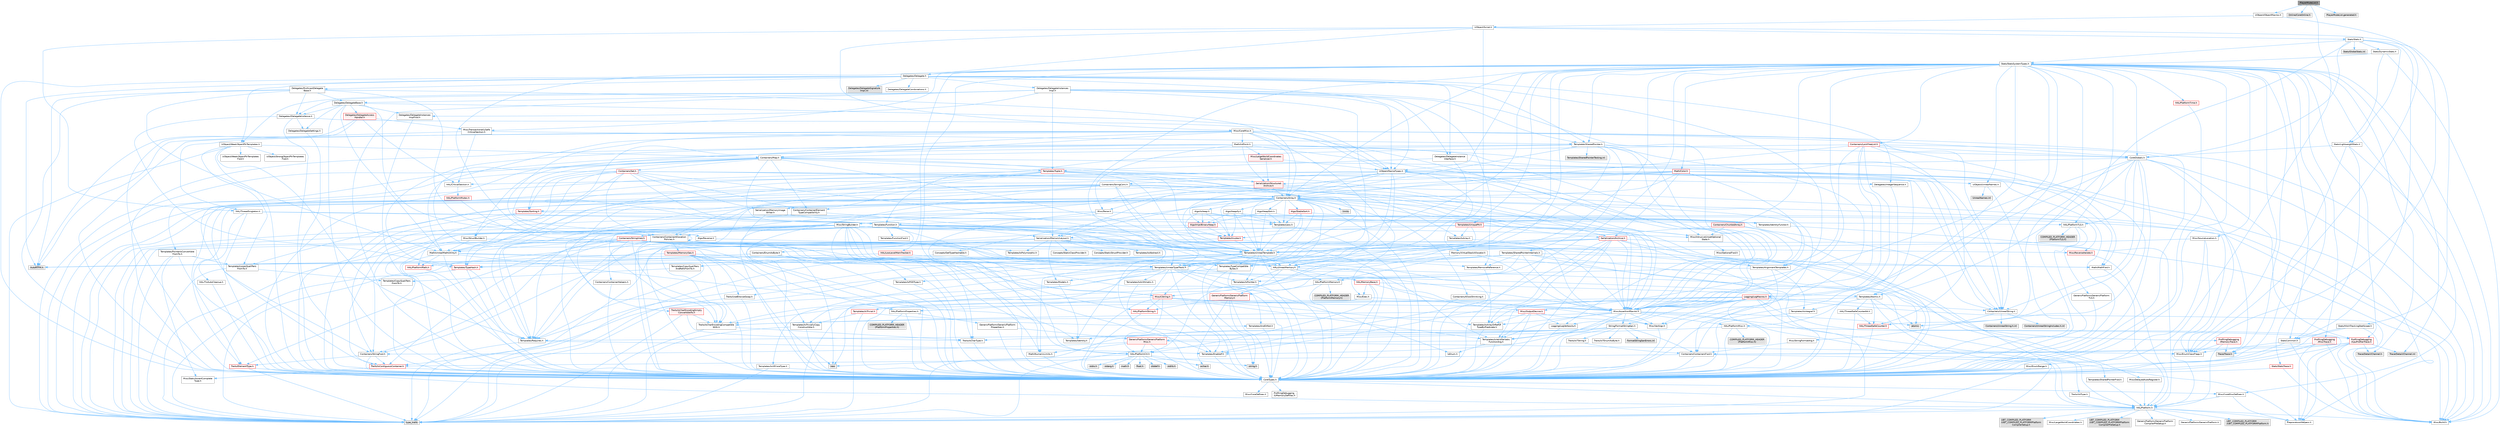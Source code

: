 digraph "PlayerMuteList.h"
{
 // INTERACTIVE_SVG=YES
 // LATEX_PDF_SIZE
  bgcolor="transparent";
  edge [fontname=Helvetica,fontsize=10,labelfontname=Helvetica,labelfontsize=10];
  node [fontname=Helvetica,fontsize=10,shape=box,height=0.2,width=0.4];
  Node1 [id="Node000001",label="PlayerMuteList.h",height=0.2,width=0.4,color="gray40", fillcolor="grey60", style="filled", fontcolor="black",tooltip=" "];
  Node1 -> Node2 [id="edge1_Node000001_Node000002",color="steelblue1",style="solid",tooltip=" "];
  Node2 [id="Node000002",label="UObject/ObjectMacros.h",height=0.2,width=0.4,color="grey40", fillcolor="white", style="filled",URL="$d8/d8d/ObjectMacros_8h.html",tooltip=" "];
  Node2 -> Node3 [id="edge2_Node000002_Node000003",color="steelblue1",style="solid",tooltip=" "];
  Node3 [id="Node000003",label="Misc/EnumClassFlags.h",height=0.2,width=0.4,color="grey40", fillcolor="white", style="filled",URL="$d8/de7/EnumClassFlags_8h.html",tooltip=" "];
  Node2 -> Node4 [id="edge3_Node000002_Node000004",color="steelblue1",style="solid",tooltip=" "];
  Node4 [id="Node000004",label="UObject/Script.h",height=0.2,width=0.4,color="grey40", fillcolor="white", style="filled",URL="$de/dc6/Script_8h.html",tooltip=" "];
  Node4 -> Node5 [id="edge4_Node000004_Node000005",color="steelblue1",style="solid",tooltip=" "];
  Node5 [id="Node000005",label="Delegates/Delegate.h",height=0.2,width=0.4,color="grey40", fillcolor="white", style="filled",URL="$d4/d80/Delegate_8h.html",tooltip=" "];
  Node5 -> Node6 [id="edge5_Node000005_Node000006",color="steelblue1",style="solid",tooltip=" "];
  Node6 [id="Node000006",label="CoreTypes.h",height=0.2,width=0.4,color="grey40", fillcolor="white", style="filled",URL="$dc/dec/CoreTypes_8h.html",tooltip=" "];
  Node6 -> Node7 [id="edge6_Node000006_Node000007",color="steelblue1",style="solid",tooltip=" "];
  Node7 [id="Node000007",label="HAL/Platform.h",height=0.2,width=0.4,color="grey40", fillcolor="white", style="filled",URL="$d9/dd0/Platform_8h.html",tooltip=" "];
  Node7 -> Node8 [id="edge7_Node000007_Node000008",color="steelblue1",style="solid",tooltip=" "];
  Node8 [id="Node000008",label="Misc/Build.h",height=0.2,width=0.4,color="grey40", fillcolor="white", style="filled",URL="$d3/dbb/Build_8h.html",tooltip=" "];
  Node7 -> Node9 [id="edge8_Node000007_Node000009",color="steelblue1",style="solid",tooltip=" "];
  Node9 [id="Node000009",label="Misc/LargeWorldCoordinates.h",height=0.2,width=0.4,color="grey40", fillcolor="white", style="filled",URL="$d2/dcb/LargeWorldCoordinates_8h.html",tooltip=" "];
  Node7 -> Node10 [id="edge9_Node000007_Node000010",color="steelblue1",style="solid",tooltip=" "];
  Node10 [id="Node000010",label="type_traits",height=0.2,width=0.4,color="grey60", fillcolor="#E0E0E0", style="filled",tooltip=" "];
  Node7 -> Node11 [id="edge10_Node000007_Node000011",color="steelblue1",style="solid",tooltip=" "];
  Node11 [id="Node000011",label="PreprocessorHelpers.h",height=0.2,width=0.4,color="grey40", fillcolor="white", style="filled",URL="$db/ddb/PreprocessorHelpers_8h.html",tooltip=" "];
  Node7 -> Node12 [id="edge11_Node000007_Node000012",color="steelblue1",style="solid",tooltip=" "];
  Node12 [id="Node000012",label="UBT_COMPILED_PLATFORM\l/UBT_COMPILED_PLATFORMPlatform\lCompilerPreSetup.h",height=0.2,width=0.4,color="grey60", fillcolor="#E0E0E0", style="filled",tooltip=" "];
  Node7 -> Node13 [id="edge12_Node000007_Node000013",color="steelblue1",style="solid",tooltip=" "];
  Node13 [id="Node000013",label="GenericPlatform/GenericPlatform\lCompilerPreSetup.h",height=0.2,width=0.4,color="grey40", fillcolor="white", style="filled",URL="$d9/dc8/GenericPlatformCompilerPreSetup_8h.html",tooltip=" "];
  Node7 -> Node14 [id="edge13_Node000007_Node000014",color="steelblue1",style="solid",tooltip=" "];
  Node14 [id="Node000014",label="GenericPlatform/GenericPlatform.h",height=0.2,width=0.4,color="grey40", fillcolor="white", style="filled",URL="$d6/d84/GenericPlatform_8h.html",tooltip=" "];
  Node7 -> Node15 [id="edge14_Node000007_Node000015",color="steelblue1",style="solid",tooltip=" "];
  Node15 [id="Node000015",label="UBT_COMPILED_PLATFORM\l/UBT_COMPILED_PLATFORMPlatform.h",height=0.2,width=0.4,color="grey60", fillcolor="#E0E0E0", style="filled",tooltip=" "];
  Node7 -> Node16 [id="edge15_Node000007_Node000016",color="steelblue1",style="solid",tooltip=" "];
  Node16 [id="Node000016",label="UBT_COMPILED_PLATFORM\l/UBT_COMPILED_PLATFORMPlatform\lCompilerSetup.h",height=0.2,width=0.4,color="grey60", fillcolor="#E0E0E0", style="filled",tooltip=" "];
  Node6 -> Node17 [id="edge16_Node000006_Node000017",color="steelblue1",style="solid",tooltip=" "];
  Node17 [id="Node000017",label="ProfilingDebugging\l/UMemoryDefines.h",height=0.2,width=0.4,color="grey40", fillcolor="white", style="filled",URL="$d2/da2/UMemoryDefines_8h.html",tooltip=" "];
  Node6 -> Node18 [id="edge17_Node000006_Node000018",color="steelblue1",style="solid",tooltip=" "];
  Node18 [id="Node000018",label="Misc/CoreMiscDefines.h",height=0.2,width=0.4,color="grey40", fillcolor="white", style="filled",URL="$da/d38/CoreMiscDefines_8h.html",tooltip=" "];
  Node18 -> Node7 [id="edge18_Node000018_Node000007",color="steelblue1",style="solid",tooltip=" "];
  Node18 -> Node11 [id="edge19_Node000018_Node000011",color="steelblue1",style="solid",tooltip=" "];
  Node6 -> Node19 [id="edge20_Node000006_Node000019",color="steelblue1",style="solid",tooltip=" "];
  Node19 [id="Node000019",label="Misc/CoreDefines.h",height=0.2,width=0.4,color="grey40", fillcolor="white", style="filled",URL="$d3/dd2/CoreDefines_8h.html",tooltip=" "];
  Node5 -> Node20 [id="edge21_Node000005_Node000020",color="steelblue1",style="solid",tooltip=" "];
  Node20 [id="Node000020",label="Misc/AssertionMacros.h",height=0.2,width=0.4,color="grey40", fillcolor="white", style="filled",URL="$d0/dfa/AssertionMacros_8h.html",tooltip=" "];
  Node20 -> Node6 [id="edge22_Node000020_Node000006",color="steelblue1",style="solid",tooltip=" "];
  Node20 -> Node7 [id="edge23_Node000020_Node000007",color="steelblue1",style="solid",tooltip=" "];
  Node20 -> Node21 [id="edge24_Node000020_Node000021",color="steelblue1",style="solid",tooltip=" "];
  Node21 [id="Node000021",label="HAL/PlatformMisc.h",height=0.2,width=0.4,color="grey40", fillcolor="white", style="filled",URL="$d0/df5/PlatformMisc_8h.html",tooltip=" "];
  Node21 -> Node6 [id="edge25_Node000021_Node000006",color="steelblue1",style="solid",tooltip=" "];
  Node21 -> Node22 [id="edge26_Node000021_Node000022",color="steelblue1",style="solid",tooltip=" "];
  Node22 [id="Node000022",label="GenericPlatform/GenericPlatform\lMisc.h",height=0.2,width=0.4,color="red", fillcolor="#FFF0F0", style="filled",URL="$db/d9a/GenericPlatformMisc_8h.html",tooltip=" "];
  Node22 -> Node23 [id="edge27_Node000022_Node000023",color="steelblue1",style="solid",tooltip=" "];
  Node23 [id="Node000023",label="Containers/StringFwd.h",height=0.2,width=0.4,color="grey40", fillcolor="white", style="filled",URL="$df/d37/StringFwd_8h.html",tooltip=" "];
  Node23 -> Node6 [id="edge28_Node000023_Node000006",color="steelblue1",style="solid",tooltip=" "];
  Node23 -> Node24 [id="edge29_Node000023_Node000024",color="steelblue1",style="solid",tooltip=" "];
  Node24 [id="Node000024",label="Traits/ElementType.h",height=0.2,width=0.4,color="red", fillcolor="#FFF0F0", style="filled",URL="$d5/d4f/ElementType_8h.html",tooltip=" "];
  Node24 -> Node7 [id="edge30_Node000024_Node000007",color="steelblue1",style="solid",tooltip=" "];
  Node24 -> Node10 [id="edge31_Node000024_Node000010",color="steelblue1",style="solid",tooltip=" "];
  Node23 -> Node26 [id="edge32_Node000023_Node000026",color="steelblue1",style="solid",tooltip=" "];
  Node26 [id="Node000026",label="Traits/IsContiguousContainer.h",height=0.2,width=0.4,color="red", fillcolor="#FFF0F0", style="filled",URL="$d5/d3c/IsContiguousContainer_8h.html",tooltip=" "];
  Node26 -> Node6 [id="edge33_Node000026_Node000006",color="steelblue1",style="solid",tooltip=" "];
  Node26 -> Node27 [id="edge34_Node000026_Node000027",color="steelblue1",style="solid",tooltip=" "];
  Node27 [id="Node000027",label="Misc/StaticAssertComplete\lType.h",height=0.2,width=0.4,color="grey40", fillcolor="white", style="filled",URL="$d5/d4e/StaticAssertCompleteType_8h.html",tooltip=" "];
  Node22 -> Node6 [id="edge35_Node000022_Node000006",color="steelblue1",style="solid",tooltip=" "];
  Node22 -> Node33 [id="edge36_Node000022_Node000033",color="steelblue1",style="solid",tooltip=" "];
  Node33 [id="Node000033",label="HAL/PlatformCrt.h",height=0.2,width=0.4,color="grey40", fillcolor="white", style="filled",URL="$d8/d75/PlatformCrt_8h.html",tooltip=" "];
  Node33 -> Node34 [id="edge37_Node000033_Node000034",color="steelblue1",style="solid",tooltip=" "];
  Node34 [id="Node000034",label="new",height=0.2,width=0.4,color="grey60", fillcolor="#E0E0E0", style="filled",tooltip=" "];
  Node33 -> Node35 [id="edge38_Node000033_Node000035",color="steelblue1",style="solid",tooltip=" "];
  Node35 [id="Node000035",label="wchar.h",height=0.2,width=0.4,color="grey60", fillcolor="#E0E0E0", style="filled",tooltip=" "];
  Node33 -> Node36 [id="edge39_Node000033_Node000036",color="steelblue1",style="solid",tooltip=" "];
  Node36 [id="Node000036",label="stddef.h",height=0.2,width=0.4,color="grey60", fillcolor="#E0E0E0", style="filled",tooltip=" "];
  Node33 -> Node37 [id="edge40_Node000033_Node000037",color="steelblue1",style="solid",tooltip=" "];
  Node37 [id="Node000037",label="stdlib.h",height=0.2,width=0.4,color="grey60", fillcolor="#E0E0E0", style="filled",tooltip=" "];
  Node33 -> Node38 [id="edge41_Node000033_Node000038",color="steelblue1",style="solid",tooltip=" "];
  Node38 [id="Node000038",label="stdio.h",height=0.2,width=0.4,color="grey60", fillcolor="#E0E0E0", style="filled",tooltip=" "];
  Node33 -> Node39 [id="edge42_Node000033_Node000039",color="steelblue1",style="solid",tooltip=" "];
  Node39 [id="Node000039",label="stdarg.h",height=0.2,width=0.4,color="grey60", fillcolor="#E0E0E0", style="filled",tooltip=" "];
  Node33 -> Node40 [id="edge43_Node000033_Node000040",color="steelblue1",style="solid",tooltip=" "];
  Node40 [id="Node000040",label="math.h",height=0.2,width=0.4,color="grey60", fillcolor="#E0E0E0", style="filled",tooltip=" "];
  Node33 -> Node41 [id="edge44_Node000033_Node000041",color="steelblue1",style="solid",tooltip=" "];
  Node41 [id="Node000041",label="float.h",height=0.2,width=0.4,color="grey60", fillcolor="#E0E0E0", style="filled",tooltip=" "];
  Node33 -> Node42 [id="edge45_Node000033_Node000042",color="steelblue1",style="solid",tooltip=" "];
  Node42 [id="Node000042",label="string.h",height=0.2,width=0.4,color="grey60", fillcolor="#E0E0E0", style="filled",tooltip=" "];
  Node22 -> Node43 [id="edge46_Node000022_Node000043",color="steelblue1",style="solid",tooltip=" "];
  Node43 [id="Node000043",label="Math/NumericLimits.h",height=0.2,width=0.4,color="grey40", fillcolor="white", style="filled",URL="$df/d1b/NumericLimits_8h.html",tooltip=" "];
  Node43 -> Node6 [id="edge47_Node000043_Node000006",color="steelblue1",style="solid",tooltip=" "];
  Node22 -> Node3 [id="edge48_Node000022_Node000003",color="steelblue1",style="solid",tooltip=" "];
  Node21 -> Node47 [id="edge49_Node000021_Node000047",color="steelblue1",style="solid",tooltip=" "];
  Node47 [id="Node000047",label="COMPILED_PLATFORM_HEADER\l(PlatformMisc.h)",height=0.2,width=0.4,color="grey60", fillcolor="#E0E0E0", style="filled",tooltip=" "];
  Node21 -> Node48 [id="edge50_Node000021_Node000048",color="steelblue1",style="solid",tooltip=" "];
  Node48 [id="Node000048",label="ProfilingDebugging\l/CpuProfilerTrace.h",height=0.2,width=0.4,color="red", fillcolor="#FFF0F0", style="filled",URL="$da/dcb/CpuProfilerTrace_8h.html",tooltip=" "];
  Node48 -> Node6 [id="edge51_Node000048_Node000006",color="steelblue1",style="solid",tooltip=" "];
  Node48 -> Node29 [id="edge52_Node000048_Node000029",color="steelblue1",style="solid",tooltip=" "];
  Node29 [id="Node000029",label="Containers/ContainersFwd.h",height=0.2,width=0.4,color="grey40", fillcolor="white", style="filled",URL="$d4/d0a/ContainersFwd_8h.html",tooltip=" "];
  Node29 -> Node7 [id="edge53_Node000029_Node000007",color="steelblue1",style="solid",tooltip=" "];
  Node29 -> Node6 [id="edge54_Node000029_Node000006",color="steelblue1",style="solid",tooltip=" "];
  Node29 -> Node26 [id="edge55_Node000029_Node000026",color="steelblue1",style="solid",tooltip=" "];
  Node48 -> Node11 [id="edge56_Node000048_Node000011",color="steelblue1",style="solid",tooltip=" "];
  Node48 -> Node8 [id="edge57_Node000048_Node000008",color="steelblue1",style="solid",tooltip=" "];
  Node48 -> Node53 [id="edge58_Node000048_Node000053",color="steelblue1",style="solid",tooltip=" "];
  Node53 [id="Node000053",label="Trace/Detail/Channel.h",height=0.2,width=0.4,color="grey60", fillcolor="#E0E0E0", style="filled",tooltip=" "];
  Node48 -> Node54 [id="edge59_Node000048_Node000054",color="steelblue1",style="solid",tooltip=" "];
  Node54 [id="Node000054",label="Trace/Detail/Channel.inl",height=0.2,width=0.4,color="grey60", fillcolor="#E0E0E0", style="filled",tooltip=" "];
  Node48 -> Node55 [id="edge60_Node000048_Node000055",color="steelblue1",style="solid",tooltip=" "];
  Node55 [id="Node000055",label="Trace/Trace.h",height=0.2,width=0.4,color="grey60", fillcolor="#E0E0E0", style="filled",tooltip=" "];
  Node20 -> Node11 [id="edge61_Node000020_Node000011",color="steelblue1",style="solid",tooltip=" "];
  Node20 -> Node56 [id="edge62_Node000020_Node000056",color="steelblue1",style="solid",tooltip=" "];
  Node56 [id="Node000056",label="Templates/EnableIf.h",height=0.2,width=0.4,color="grey40", fillcolor="white", style="filled",URL="$d7/d60/EnableIf_8h.html",tooltip=" "];
  Node56 -> Node6 [id="edge63_Node000056_Node000006",color="steelblue1",style="solid",tooltip=" "];
  Node20 -> Node57 [id="edge64_Node000020_Node000057",color="steelblue1",style="solid",tooltip=" "];
  Node57 [id="Node000057",label="Templates/IsArrayOrRefOf\lTypeByPredicate.h",height=0.2,width=0.4,color="grey40", fillcolor="white", style="filled",URL="$d6/da1/IsArrayOrRefOfTypeByPredicate_8h.html",tooltip=" "];
  Node57 -> Node6 [id="edge65_Node000057_Node000006",color="steelblue1",style="solid",tooltip=" "];
  Node20 -> Node58 [id="edge66_Node000020_Node000058",color="steelblue1",style="solid",tooltip=" "];
  Node58 [id="Node000058",label="Templates/IsValidVariadic\lFunctionArg.h",height=0.2,width=0.4,color="grey40", fillcolor="white", style="filled",URL="$d0/dc8/IsValidVariadicFunctionArg_8h.html",tooltip=" "];
  Node58 -> Node6 [id="edge67_Node000058_Node000006",color="steelblue1",style="solid",tooltip=" "];
  Node58 -> Node59 [id="edge68_Node000058_Node000059",color="steelblue1",style="solid",tooltip=" "];
  Node59 [id="Node000059",label="IsEnum.h",height=0.2,width=0.4,color="grey40", fillcolor="white", style="filled",URL="$d4/de5/IsEnum_8h.html",tooltip=" "];
  Node58 -> Node10 [id="edge69_Node000058_Node000010",color="steelblue1",style="solid",tooltip=" "];
  Node20 -> Node60 [id="edge70_Node000020_Node000060",color="steelblue1",style="solid",tooltip=" "];
  Node60 [id="Node000060",label="Traits/IsCharEncodingCompatible\lWith.h",height=0.2,width=0.4,color="grey40", fillcolor="white", style="filled",URL="$df/dd1/IsCharEncodingCompatibleWith_8h.html",tooltip=" "];
  Node60 -> Node10 [id="edge71_Node000060_Node000010",color="steelblue1",style="solid",tooltip=" "];
  Node60 -> Node61 [id="edge72_Node000060_Node000061",color="steelblue1",style="solid",tooltip=" "];
  Node61 [id="Node000061",label="Traits/IsCharType.h",height=0.2,width=0.4,color="grey40", fillcolor="white", style="filled",URL="$db/d51/IsCharType_8h.html",tooltip=" "];
  Node61 -> Node6 [id="edge73_Node000061_Node000006",color="steelblue1",style="solid",tooltip=" "];
  Node20 -> Node62 [id="edge74_Node000020_Node000062",color="steelblue1",style="solid",tooltip=" "];
  Node62 [id="Node000062",label="Misc/VarArgs.h",height=0.2,width=0.4,color="grey40", fillcolor="white", style="filled",URL="$d5/d6f/VarArgs_8h.html",tooltip=" "];
  Node62 -> Node6 [id="edge75_Node000062_Node000006",color="steelblue1",style="solid",tooltip=" "];
  Node20 -> Node63 [id="edge76_Node000020_Node000063",color="steelblue1",style="solid",tooltip=" "];
  Node63 [id="Node000063",label="String/FormatStringSan.h",height=0.2,width=0.4,color="grey40", fillcolor="white", style="filled",URL="$d3/d8b/FormatStringSan_8h.html",tooltip=" "];
  Node63 -> Node10 [id="edge77_Node000063_Node000010",color="steelblue1",style="solid",tooltip=" "];
  Node63 -> Node6 [id="edge78_Node000063_Node000006",color="steelblue1",style="solid",tooltip=" "];
  Node63 -> Node64 [id="edge79_Node000063_Node000064",color="steelblue1",style="solid",tooltip=" "];
  Node64 [id="Node000064",label="Templates/Requires.h",height=0.2,width=0.4,color="grey40", fillcolor="white", style="filled",URL="$dc/d96/Requires_8h.html",tooltip=" "];
  Node64 -> Node56 [id="edge80_Node000064_Node000056",color="steelblue1",style="solid",tooltip=" "];
  Node64 -> Node10 [id="edge81_Node000064_Node000010",color="steelblue1",style="solid",tooltip=" "];
  Node63 -> Node65 [id="edge82_Node000063_Node000065",color="steelblue1",style="solid",tooltip=" "];
  Node65 [id="Node000065",label="Templates/Identity.h",height=0.2,width=0.4,color="grey40", fillcolor="white", style="filled",URL="$d0/dd5/Identity_8h.html",tooltip=" "];
  Node63 -> Node58 [id="edge83_Node000063_Node000058",color="steelblue1",style="solid",tooltip=" "];
  Node63 -> Node61 [id="edge84_Node000063_Node000061",color="steelblue1",style="solid",tooltip=" "];
  Node63 -> Node66 [id="edge85_Node000063_Node000066",color="steelblue1",style="solid",tooltip=" "];
  Node66 [id="Node000066",label="Traits/IsTEnumAsByte.h",height=0.2,width=0.4,color="grey40", fillcolor="white", style="filled",URL="$d1/de6/IsTEnumAsByte_8h.html",tooltip=" "];
  Node63 -> Node67 [id="edge86_Node000063_Node000067",color="steelblue1",style="solid",tooltip=" "];
  Node67 [id="Node000067",label="Traits/IsTString.h",height=0.2,width=0.4,color="grey40", fillcolor="white", style="filled",URL="$d0/df8/IsTString_8h.html",tooltip=" "];
  Node67 -> Node29 [id="edge87_Node000067_Node000029",color="steelblue1",style="solid",tooltip=" "];
  Node63 -> Node29 [id="edge88_Node000063_Node000029",color="steelblue1",style="solid",tooltip=" "];
  Node63 -> Node68 [id="edge89_Node000063_Node000068",color="steelblue1",style="solid",tooltip=" "];
  Node68 [id="Node000068",label="FormatStringSanErrors.inl",height=0.2,width=0.4,color="grey60", fillcolor="#E0E0E0", style="filled",tooltip=" "];
  Node20 -> Node69 [id="edge90_Node000020_Node000069",color="steelblue1",style="solid",tooltip=" "];
  Node69 [id="Node000069",label="atomic",height=0.2,width=0.4,color="grey60", fillcolor="#E0E0E0", style="filled",tooltip=" "];
  Node5 -> Node70 [id="edge91_Node000005_Node000070",color="steelblue1",style="solid",tooltip=" "];
  Node70 [id="Node000070",label="UObject/NameTypes.h",height=0.2,width=0.4,color="grey40", fillcolor="white", style="filled",URL="$d6/d35/NameTypes_8h.html",tooltip=" "];
  Node70 -> Node6 [id="edge92_Node000070_Node000006",color="steelblue1",style="solid",tooltip=" "];
  Node70 -> Node20 [id="edge93_Node000070_Node000020",color="steelblue1",style="solid",tooltip=" "];
  Node70 -> Node71 [id="edge94_Node000070_Node000071",color="steelblue1",style="solid",tooltip=" "];
  Node71 [id="Node000071",label="HAL/UnrealMemory.h",height=0.2,width=0.4,color="grey40", fillcolor="white", style="filled",URL="$d9/d96/UnrealMemory_8h.html",tooltip=" "];
  Node71 -> Node6 [id="edge95_Node000071_Node000006",color="steelblue1",style="solid",tooltip=" "];
  Node71 -> Node72 [id="edge96_Node000071_Node000072",color="steelblue1",style="solid",tooltip=" "];
  Node72 [id="Node000072",label="GenericPlatform/GenericPlatform\lMemory.h",height=0.2,width=0.4,color="red", fillcolor="#FFF0F0", style="filled",URL="$dd/d22/GenericPlatformMemory_8h.html",tooltip=" "];
  Node72 -> Node6 [id="edge97_Node000072_Node000006",color="steelblue1",style="solid",tooltip=" "];
  Node72 -> Node73 [id="edge98_Node000072_Node000073",color="steelblue1",style="solid",tooltip=" "];
  Node73 [id="Node000073",label="HAL/PlatformString.h",height=0.2,width=0.4,color="red", fillcolor="#FFF0F0", style="filled",URL="$db/db5/PlatformString_8h.html",tooltip=" "];
  Node73 -> Node6 [id="edge99_Node000073_Node000006",color="steelblue1",style="solid",tooltip=" "];
  Node72 -> Node42 [id="edge100_Node000072_Node000042",color="steelblue1",style="solid",tooltip=" "];
  Node72 -> Node35 [id="edge101_Node000072_Node000035",color="steelblue1",style="solid",tooltip=" "];
  Node71 -> Node75 [id="edge102_Node000071_Node000075",color="steelblue1",style="solid",tooltip=" "];
  Node75 [id="Node000075",label="HAL/MemoryBase.h",height=0.2,width=0.4,color="red", fillcolor="#FFF0F0", style="filled",URL="$d6/d9f/MemoryBase_8h.html",tooltip=" "];
  Node75 -> Node6 [id="edge103_Node000075_Node000006",color="steelblue1",style="solid",tooltip=" "];
  Node75 -> Node33 [id="edge104_Node000075_Node000033",color="steelblue1",style="solid",tooltip=" "];
  Node75 -> Node76 [id="edge105_Node000075_Node000076",color="steelblue1",style="solid",tooltip=" "];
  Node76 [id="Node000076",label="Misc/Exec.h",height=0.2,width=0.4,color="grey40", fillcolor="white", style="filled",URL="$de/ddb/Exec_8h.html",tooltip=" "];
  Node76 -> Node6 [id="edge106_Node000076_Node000006",color="steelblue1",style="solid",tooltip=" "];
  Node76 -> Node20 [id="edge107_Node000076_Node000020",color="steelblue1",style="solid",tooltip=" "];
  Node75 -> Node77 [id="edge108_Node000075_Node000077",color="steelblue1",style="solid",tooltip=" "];
  Node77 [id="Node000077",label="Misc/OutputDevice.h",height=0.2,width=0.4,color="red", fillcolor="#FFF0F0", style="filled",URL="$d7/d32/OutputDevice_8h.html",tooltip=" "];
  Node77 -> Node6 [id="edge109_Node000077_Node000006",color="steelblue1",style="solid",tooltip=" "];
  Node77 -> Node78 [id="edge110_Node000077_Node000078",color="steelblue1",style="solid",tooltip=" "];
  Node78 [id="Node000078",label="Logging/LogVerbosity.h",height=0.2,width=0.4,color="grey40", fillcolor="white", style="filled",URL="$d2/d8f/LogVerbosity_8h.html",tooltip=" "];
  Node78 -> Node6 [id="edge111_Node000078_Node000006",color="steelblue1",style="solid",tooltip=" "];
  Node77 -> Node62 [id="edge112_Node000077_Node000062",color="steelblue1",style="solid",tooltip=" "];
  Node77 -> Node57 [id="edge113_Node000077_Node000057",color="steelblue1",style="solid",tooltip=" "];
  Node77 -> Node58 [id="edge114_Node000077_Node000058",color="steelblue1",style="solid",tooltip=" "];
  Node77 -> Node60 [id="edge115_Node000077_Node000060",color="steelblue1",style="solid",tooltip=" "];
  Node75 -> Node79 [id="edge116_Node000075_Node000079",color="steelblue1",style="solid",tooltip=" "];
  Node79 [id="Node000079",label="Templates/Atomic.h",height=0.2,width=0.4,color="grey40", fillcolor="white", style="filled",URL="$d3/d91/Atomic_8h.html",tooltip=" "];
  Node79 -> Node80 [id="edge117_Node000079_Node000080",color="steelblue1",style="solid",tooltip=" "];
  Node80 [id="Node000080",label="HAL/ThreadSafeCounter.h",height=0.2,width=0.4,color="red", fillcolor="#FFF0F0", style="filled",URL="$dc/dc9/ThreadSafeCounter_8h.html",tooltip=" "];
  Node80 -> Node6 [id="edge118_Node000080_Node000006",color="steelblue1",style="solid",tooltip=" "];
  Node79 -> Node81 [id="edge119_Node000079_Node000081",color="steelblue1",style="solid",tooltip=" "];
  Node81 [id="Node000081",label="HAL/ThreadSafeCounter64.h",height=0.2,width=0.4,color="grey40", fillcolor="white", style="filled",URL="$d0/d12/ThreadSafeCounter64_8h.html",tooltip=" "];
  Node81 -> Node6 [id="edge120_Node000081_Node000006",color="steelblue1",style="solid",tooltip=" "];
  Node81 -> Node80 [id="edge121_Node000081_Node000080",color="steelblue1",style="solid",tooltip=" "];
  Node79 -> Node82 [id="edge122_Node000079_Node000082",color="steelblue1",style="solid",tooltip=" "];
  Node82 [id="Node000082",label="Templates/IsIntegral.h",height=0.2,width=0.4,color="grey40", fillcolor="white", style="filled",URL="$da/d64/IsIntegral_8h.html",tooltip=" "];
  Node82 -> Node6 [id="edge123_Node000082_Node000006",color="steelblue1",style="solid",tooltip=" "];
  Node79 -> Node83 [id="edge124_Node000079_Node000083",color="steelblue1",style="solid",tooltip=" "];
  Node83 [id="Node000083",label="Templates/IsTrivial.h",height=0.2,width=0.4,color="red", fillcolor="#FFF0F0", style="filled",URL="$da/d4c/IsTrivial_8h.html",tooltip=" "];
  Node83 -> Node84 [id="edge125_Node000083_Node000084",color="steelblue1",style="solid",tooltip=" "];
  Node84 [id="Node000084",label="Templates/AndOrNot.h",height=0.2,width=0.4,color="grey40", fillcolor="white", style="filled",URL="$db/d0a/AndOrNot_8h.html",tooltip=" "];
  Node84 -> Node6 [id="edge126_Node000084_Node000006",color="steelblue1",style="solid",tooltip=" "];
  Node83 -> Node85 [id="edge127_Node000083_Node000085",color="steelblue1",style="solid",tooltip=" "];
  Node85 [id="Node000085",label="Templates/IsTriviallyCopy\lConstructible.h",height=0.2,width=0.4,color="grey40", fillcolor="white", style="filled",URL="$d3/d78/IsTriviallyCopyConstructible_8h.html",tooltip=" "];
  Node85 -> Node6 [id="edge128_Node000085_Node000006",color="steelblue1",style="solid",tooltip=" "];
  Node85 -> Node10 [id="edge129_Node000085_Node000010",color="steelblue1",style="solid",tooltip=" "];
  Node83 -> Node10 [id="edge130_Node000083_Node000010",color="steelblue1",style="solid",tooltip=" "];
  Node79 -> Node87 [id="edge131_Node000079_Node000087",color="steelblue1",style="solid",tooltip=" "];
  Node87 [id="Node000087",label="Traits/IntType.h",height=0.2,width=0.4,color="grey40", fillcolor="white", style="filled",URL="$d7/deb/IntType_8h.html",tooltip=" "];
  Node87 -> Node7 [id="edge132_Node000087_Node000007",color="steelblue1",style="solid",tooltip=" "];
  Node79 -> Node69 [id="edge133_Node000079_Node000069",color="steelblue1",style="solid",tooltip=" "];
  Node71 -> Node88 [id="edge134_Node000071_Node000088",color="steelblue1",style="solid",tooltip=" "];
  Node88 [id="Node000088",label="HAL/PlatformMemory.h",height=0.2,width=0.4,color="grey40", fillcolor="white", style="filled",URL="$de/d68/PlatformMemory_8h.html",tooltip=" "];
  Node88 -> Node6 [id="edge135_Node000088_Node000006",color="steelblue1",style="solid",tooltip=" "];
  Node88 -> Node72 [id="edge136_Node000088_Node000072",color="steelblue1",style="solid",tooltip=" "];
  Node88 -> Node89 [id="edge137_Node000088_Node000089",color="steelblue1",style="solid",tooltip=" "];
  Node89 [id="Node000089",label="COMPILED_PLATFORM_HEADER\l(PlatformMemory.h)",height=0.2,width=0.4,color="grey60", fillcolor="#E0E0E0", style="filled",tooltip=" "];
  Node71 -> Node90 [id="edge138_Node000071_Node000090",color="steelblue1",style="solid",tooltip=" "];
  Node90 [id="Node000090",label="ProfilingDebugging\l/MemoryTrace.h",height=0.2,width=0.4,color="red", fillcolor="#FFF0F0", style="filled",URL="$da/dd7/MemoryTrace_8h.html",tooltip=" "];
  Node90 -> Node7 [id="edge139_Node000090_Node000007",color="steelblue1",style="solid",tooltip=" "];
  Node90 -> Node3 [id="edge140_Node000090_Node000003",color="steelblue1",style="solid",tooltip=" "];
  Node90 -> Node55 [id="edge141_Node000090_Node000055",color="steelblue1",style="solid",tooltip=" "];
  Node71 -> Node91 [id="edge142_Node000071_Node000091",color="steelblue1",style="solid",tooltip=" "];
  Node91 [id="Node000091",label="Templates/IsPointer.h",height=0.2,width=0.4,color="grey40", fillcolor="white", style="filled",URL="$d7/d05/IsPointer_8h.html",tooltip=" "];
  Node91 -> Node6 [id="edge143_Node000091_Node000006",color="steelblue1",style="solid",tooltip=" "];
  Node70 -> Node92 [id="edge144_Node000070_Node000092",color="steelblue1",style="solid",tooltip=" "];
  Node92 [id="Node000092",label="Templates/UnrealTypeTraits.h",height=0.2,width=0.4,color="grey40", fillcolor="white", style="filled",URL="$d2/d2d/UnrealTypeTraits_8h.html",tooltip=" "];
  Node92 -> Node6 [id="edge145_Node000092_Node000006",color="steelblue1",style="solid",tooltip=" "];
  Node92 -> Node91 [id="edge146_Node000092_Node000091",color="steelblue1",style="solid",tooltip=" "];
  Node92 -> Node20 [id="edge147_Node000092_Node000020",color="steelblue1",style="solid",tooltip=" "];
  Node92 -> Node84 [id="edge148_Node000092_Node000084",color="steelblue1",style="solid",tooltip=" "];
  Node92 -> Node56 [id="edge149_Node000092_Node000056",color="steelblue1",style="solid",tooltip=" "];
  Node92 -> Node93 [id="edge150_Node000092_Node000093",color="steelblue1",style="solid",tooltip=" "];
  Node93 [id="Node000093",label="Templates/IsArithmetic.h",height=0.2,width=0.4,color="grey40", fillcolor="white", style="filled",URL="$d2/d5d/IsArithmetic_8h.html",tooltip=" "];
  Node93 -> Node6 [id="edge151_Node000093_Node000006",color="steelblue1",style="solid",tooltip=" "];
  Node92 -> Node59 [id="edge152_Node000092_Node000059",color="steelblue1",style="solid",tooltip=" "];
  Node92 -> Node94 [id="edge153_Node000092_Node000094",color="steelblue1",style="solid",tooltip=" "];
  Node94 [id="Node000094",label="Templates/Models.h",height=0.2,width=0.4,color="grey40", fillcolor="white", style="filled",URL="$d3/d0c/Models_8h.html",tooltip=" "];
  Node94 -> Node65 [id="edge154_Node000094_Node000065",color="steelblue1",style="solid",tooltip=" "];
  Node92 -> Node95 [id="edge155_Node000092_Node000095",color="steelblue1",style="solid",tooltip=" "];
  Node95 [id="Node000095",label="Templates/IsPODType.h",height=0.2,width=0.4,color="grey40", fillcolor="white", style="filled",URL="$d7/db1/IsPODType_8h.html",tooltip=" "];
  Node95 -> Node6 [id="edge156_Node000095_Node000006",color="steelblue1",style="solid",tooltip=" "];
  Node92 -> Node96 [id="edge157_Node000092_Node000096",color="steelblue1",style="solid",tooltip=" "];
  Node96 [id="Node000096",label="Templates/IsUECoreType.h",height=0.2,width=0.4,color="grey40", fillcolor="white", style="filled",URL="$d1/db8/IsUECoreType_8h.html",tooltip=" "];
  Node96 -> Node6 [id="edge158_Node000096_Node000006",color="steelblue1",style="solid",tooltip=" "];
  Node96 -> Node10 [id="edge159_Node000096_Node000010",color="steelblue1",style="solid",tooltip=" "];
  Node92 -> Node85 [id="edge160_Node000092_Node000085",color="steelblue1",style="solid",tooltip=" "];
  Node70 -> Node97 [id="edge161_Node000070_Node000097",color="steelblue1",style="solid",tooltip=" "];
  Node97 [id="Node000097",label="Templates/UnrealTemplate.h",height=0.2,width=0.4,color="grey40", fillcolor="white", style="filled",URL="$d4/d24/UnrealTemplate_8h.html",tooltip=" "];
  Node97 -> Node6 [id="edge162_Node000097_Node000006",color="steelblue1",style="solid",tooltip=" "];
  Node97 -> Node91 [id="edge163_Node000097_Node000091",color="steelblue1",style="solid",tooltip=" "];
  Node97 -> Node71 [id="edge164_Node000097_Node000071",color="steelblue1",style="solid",tooltip=" "];
  Node97 -> Node98 [id="edge165_Node000097_Node000098",color="steelblue1",style="solid",tooltip=" "];
  Node98 [id="Node000098",label="Templates/CopyQualifiers\lAndRefsFromTo.h",height=0.2,width=0.4,color="grey40", fillcolor="white", style="filled",URL="$d3/db3/CopyQualifiersAndRefsFromTo_8h.html",tooltip=" "];
  Node98 -> Node99 [id="edge166_Node000098_Node000099",color="steelblue1",style="solid",tooltip=" "];
  Node99 [id="Node000099",label="Templates/CopyQualifiers\lFromTo.h",height=0.2,width=0.4,color="grey40", fillcolor="white", style="filled",URL="$d5/db4/CopyQualifiersFromTo_8h.html",tooltip=" "];
  Node97 -> Node92 [id="edge167_Node000097_Node000092",color="steelblue1",style="solid",tooltip=" "];
  Node97 -> Node100 [id="edge168_Node000097_Node000100",color="steelblue1",style="solid",tooltip=" "];
  Node100 [id="Node000100",label="Templates/RemoveReference.h",height=0.2,width=0.4,color="grey40", fillcolor="white", style="filled",URL="$da/dbe/RemoveReference_8h.html",tooltip=" "];
  Node100 -> Node6 [id="edge169_Node000100_Node000006",color="steelblue1",style="solid",tooltip=" "];
  Node97 -> Node64 [id="edge170_Node000097_Node000064",color="steelblue1",style="solid",tooltip=" "];
  Node97 -> Node101 [id="edge171_Node000097_Node000101",color="steelblue1",style="solid",tooltip=" "];
  Node101 [id="Node000101",label="Templates/TypeCompatible\lBytes.h",height=0.2,width=0.4,color="grey40", fillcolor="white", style="filled",URL="$df/d0a/TypeCompatibleBytes_8h.html",tooltip=" "];
  Node101 -> Node6 [id="edge172_Node000101_Node000006",color="steelblue1",style="solid",tooltip=" "];
  Node101 -> Node42 [id="edge173_Node000101_Node000042",color="steelblue1",style="solid",tooltip=" "];
  Node101 -> Node34 [id="edge174_Node000101_Node000034",color="steelblue1",style="solid",tooltip=" "];
  Node101 -> Node10 [id="edge175_Node000101_Node000010",color="steelblue1",style="solid",tooltip=" "];
  Node97 -> Node65 [id="edge176_Node000097_Node000065",color="steelblue1",style="solid",tooltip=" "];
  Node97 -> Node26 [id="edge177_Node000097_Node000026",color="steelblue1",style="solid",tooltip=" "];
  Node97 -> Node102 [id="edge178_Node000097_Node000102",color="steelblue1",style="solid",tooltip=" "];
  Node102 [id="Node000102",label="Traits/UseBitwiseSwap.h",height=0.2,width=0.4,color="grey40", fillcolor="white", style="filled",URL="$db/df3/UseBitwiseSwap_8h.html",tooltip=" "];
  Node102 -> Node6 [id="edge179_Node000102_Node000006",color="steelblue1",style="solid",tooltip=" "];
  Node102 -> Node10 [id="edge180_Node000102_Node000010",color="steelblue1",style="solid",tooltip=" "];
  Node97 -> Node10 [id="edge181_Node000097_Node000010",color="steelblue1",style="solid",tooltip=" "];
  Node70 -> Node103 [id="edge182_Node000070_Node000103",color="steelblue1",style="solid",tooltip=" "];
  Node103 [id="Node000103",label="Containers/UnrealString.h",height=0.2,width=0.4,color="grey40", fillcolor="white", style="filled",URL="$d5/dba/UnrealString_8h.html",tooltip=" "];
  Node103 -> Node104 [id="edge183_Node000103_Node000104",color="steelblue1",style="solid",tooltip=" "];
  Node104 [id="Node000104",label="Containers/UnrealStringIncludes.h.inl",height=0.2,width=0.4,color="grey60", fillcolor="#E0E0E0", style="filled",tooltip=" "];
  Node103 -> Node105 [id="edge184_Node000103_Node000105",color="steelblue1",style="solid",tooltip=" "];
  Node105 [id="Node000105",label="Containers/UnrealString.h.inl",height=0.2,width=0.4,color="grey60", fillcolor="#E0E0E0", style="filled",tooltip=" "];
  Node103 -> Node106 [id="edge185_Node000103_Node000106",color="steelblue1",style="solid",tooltip=" "];
  Node106 [id="Node000106",label="Misc/StringFormatArg.h",height=0.2,width=0.4,color="grey40", fillcolor="white", style="filled",URL="$d2/d16/StringFormatArg_8h.html",tooltip=" "];
  Node106 -> Node29 [id="edge186_Node000106_Node000029",color="steelblue1",style="solid",tooltip=" "];
  Node70 -> Node107 [id="edge187_Node000070_Node000107",color="steelblue1",style="solid",tooltip=" "];
  Node107 [id="Node000107",label="HAL/CriticalSection.h",height=0.2,width=0.4,color="grey40", fillcolor="white", style="filled",URL="$d6/d90/CriticalSection_8h.html",tooltip=" "];
  Node107 -> Node108 [id="edge188_Node000107_Node000108",color="steelblue1",style="solid",tooltip=" "];
  Node108 [id="Node000108",label="HAL/PlatformMutex.h",height=0.2,width=0.4,color="red", fillcolor="#FFF0F0", style="filled",URL="$d9/d0b/PlatformMutex_8h.html",tooltip=" "];
  Node108 -> Node6 [id="edge189_Node000108_Node000006",color="steelblue1",style="solid",tooltip=" "];
  Node70 -> Node110 [id="edge190_Node000070_Node000110",color="steelblue1",style="solid",tooltip=" "];
  Node110 [id="Node000110",label="Containers/StringConv.h",height=0.2,width=0.4,color="grey40", fillcolor="white", style="filled",URL="$d3/ddf/StringConv_8h.html",tooltip=" "];
  Node110 -> Node6 [id="edge191_Node000110_Node000006",color="steelblue1",style="solid",tooltip=" "];
  Node110 -> Node20 [id="edge192_Node000110_Node000020",color="steelblue1",style="solid",tooltip=" "];
  Node110 -> Node111 [id="edge193_Node000110_Node000111",color="steelblue1",style="solid",tooltip=" "];
  Node111 [id="Node000111",label="Containers/ContainerAllocation\lPolicies.h",height=0.2,width=0.4,color="grey40", fillcolor="white", style="filled",URL="$d7/dff/ContainerAllocationPolicies_8h.html",tooltip=" "];
  Node111 -> Node6 [id="edge194_Node000111_Node000006",color="steelblue1",style="solid",tooltip=" "];
  Node111 -> Node112 [id="edge195_Node000111_Node000112",color="steelblue1",style="solid",tooltip=" "];
  Node112 [id="Node000112",label="Containers/ContainerHelpers.h",height=0.2,width=0.4,color="grey40", fillcolor="white", style="filled",URL="$d7/d33/ContainerHelpers_8h.html",tooltip=" "];
  Node112 -> Node6 [id="edge196_Node000112_Node000006",color="steelblue1",style="solid",tooltip=" "];
  Node111 -> Node111 [id="edge197_Node000111_Node000111",color="steelblue1",style="solid",tooltip=" "];
  Node111 -> Node113 [id="edge198_Node000111_Node000113",color="steelblue1",style="solid",tooltip=" "];
  Node113 [id="Node000113",label="HAL/PlatformMath.h",height=0.2,width=0.4,color="red", fillcolor="#FFF0F0", style="filled",URL="$dc/d53/PlatformMath_8h.html",tooltip=" "];
  Node113 -> Node6 [id="edge199_Node000113_Node000006",color="steelblue1",style="solid",tooltip=" "];
  Node111 -> Node71 [id="edge200_Node000111_Node000071",color="steelblue1",style="solid",tooltip=" "];
  Node111 -> Node43 [id="edge201_Node000111_Node000043",color="steelblue1",style="solid",tooltip=" "];
  Node111 -> Node20 [id="edge202_Node000111_Node000020",color="steelblue1",style="solid",tooltip=" "];
  Node111 -> Node121 [id="edge203_Node000111_Node000121",color="steelblue1",style="solid",tooltip=" "];
  Node121 [id="Node000121",label="Templates/IsPolymorphic.h",height=0.2,width=0.4,color="grey40", fillcolor="white", style="filled",URL="$dc/d20/IsPolymorphic_8h.html",tooltip=" "];
  Node111 -> Node122 [id="edge204_Node000111_Node000122",color="steelblue1",style="solid",tooltip=" "];
  Node122 [id="Node000122",label="Templates/MemoryOps.h",height=0.2,width=0.4,color="red", fillcolor="#FFF0F0", style="filled",URL="$db/dea/MemoryOps_8h.html",tooltip=" "];
  Node122 -> Node6 [id="edge205_Node000122_Node000006",color="steelblue1",style="solid",tooltip=" "];
  Node122 -> Node71 [id="edge206_Node000122_Node000071",color="steelblue1",style="solid",tooltip=" "];
  Node122 -> Node85 [id="edge207_Node000122_Node000085",color="steelblue1",style="solid",tooltip=" "];
  Node122 -> Node64 [id="edge208_Node000122_Node000064",color="steelblue1",style="solid",tooltip=" "];
  Node122 -> Node92 [id="edge209_Node000122_Node000092",color="steelblue1",style="solid",tooltip=" "];
  Node122 -> Node102 [id="edge210_Node000122_Node000102",color="steelblue1",style="solid",tooltip=" "];
  Node122 -> Node34 [id="edge211_Node000122_Node000034",color="steelblue1",style="solid",tooltip=" "];
  Node122 -> Node10 [id="edge212_Node000122_Node000010",color="steelblue1",style="solid",tooltip=" "];
  Node111 -> Node101 [id="edge213_Node000111_Node000101",color="steelblue1",style="solid",tooltip=" "];
  Node111 -> Node10 [id="edge214_Node000111_Node000010",color="steelblue1",style="solid",tooltip=" "];
  Node110 -> Node123 [id="edge215_Node000110_Node000123",color="steelblue1",style="solid",tooltip=" "];
  Node123 [id="Node000123",label="Containers/Array.h",height=0.2,width=0.4,color="grey40", fillcolor="white", style="filled",URL="$df/dd0/Array_8h.html",tooltip=" "];
  Node123 -> Node6 [id="edge216_Node000123_Node000006",color="steelblue1",style="solid",tooltip=" "];
  Node123 -> Node20 [id="edge217_Node000123_Node000020",color="steelblue1",style="solid",tooltip=" "];
  Node123 -> Node124 [id="edge218_Node000123_Node000124",color="steelblue1",style="solid",tooltip=" "];
  Node124 [id="Node000124",label="Misc/IntrusiveUnsetOptional\lState.h",height=0.2,width=0.4,color="grey40", fillcolor="white", style="filled",URL="$d2/d0a/IntrusiveUnsetOptionalState_8h.html",tooltip=" "];
  Node124 -> Node125 [id="edge219_Node000124_Node000125",color="steelblue1",style="solid",tooltip=" "];
  Node125 [id="Node000125",label="Misc/OptionalFwd.h",height=0.2,width=0.4,color="grey40", fillcolor="white", style="filled",URL="$dc/d50/OptionalFwd_8h.html",tooltip=" "];
  Node123 -> Node126 [id="edge220_Node000123_Node000126",color="steelblue1",style="solid",tooltip=" "];
  Node126 [id="Node000126",label="Misc/ReverseIterate.h",height=0.2,width=0.4,color="red", fillcolor="#FFF0F0", style="filled",URL="$db/de3/ReverseIterate_8h.html",tooltip=" "];
  Node126 -> Node7 [id="edge221_Node000126_Node000007",color="steelblue1",style="solid",tooltip=" "];
  Node123 -> Node71 [id="edge222_Node000123_Node000071",color="steelblue1",style="solid",tooltip=" "];
  Node123 -> Node92 [id="edge223_Node000123_Node000092",color="steelblue1",style="solid",tooltip=" "];
  Node123 -> Node97 [id="edge224_Node000123_Node000097",color="steelblue1",style="solid",tooltip=" "];
  Node123 -> Node128 [id="edge225_Node000123_Node000128",color="steelblue1",style="solid",tooltip=" "];
  Node128 [id="Node000128",label="Containers/AllowShrinking.h",height=0.2,width=0.4,color="grey40", fillcolor="white", style="filled",URL="$d7/d1a/AllowShrinking_8h.html",tooltip=" "];
  Node128 -> Node6 [id="edge226_Node000128_Node000006",color="steelblue1",style="solid",tooltip=" "];
  Node123 -> Node111 [id="edge227_Node000123_Node000111",color="steelblue1",style="solid",tooltip=" "];
  Node123 -> Node129 [id="edge228_Node000123_Node000129",color="steelblue1",style="solid",tooltip=" "];
  Node129 [id="Node000129",label="Containers/ContainerElement\lTypeCompatibility.h",height=0.2,width=0.4,color="grey40", fillcolor="white", style="filled",URL="$df/ddf/ContainerElementTypeCompatibility_8h.html",tooltip=" "];
  Node129 -> Node6 [id="edge229_Node000129_Node000006",color="steelblue1",style="solid",tooltip=" "];
  Node129 -> Node92 [id="edge230_Node000129_Node000092",color="steelblue1",style="solid",tooltip=" "];
  Node123 -> Node130 [id="edge231_Node000123_Node000130",color="steelblue1",style="solid",tooltip=" "];
  Node130 [id="Node000130",label="Serialization/Archive.h",height=0.2,width=0.4,color="red", fillcolor="#FFF0F0", style="filled",URL="$d7/d3b/Archive_8h.html",tooltip=" "];
  Node130 -> Node6 [id="edge232_Node000130_Node000006",color="steelblue1",style="solid",tooltip=" "];
  Node130 -> Node131 [id="edge233_Node000130_Node000131",color="steelblue1",style="solid",tooltip=" "];
  Node131 [id="Node000131",label="HAL/PlatformProperties.h",height=0.2,width=0.4,color="grey40", fillcolor="white", style="filled",URL="$d9/db0/PlatformProperties_8h.html",tooltip=" "];
  Node131 -> Node6 [id="edge234_Node000131_Node000006",color="steelblue1",style="solid",tooltip=" "];
  Node131 -> Node132 [id="edge235_Node000131_Node000132",color="steelblue1",style="solid",tooltip=" "];
  Node132 [id="Node000132",label="GenericPlatform/GenericPlatform\lProperties.h",height=0.2,width=0.4,color="grey40", fillcolor="white", style="filled",URL="$d2/dcd/GenericPlatformProperties_8h.html",tooltip=" "];
  Node132 -> Node6 [id="edge236_Node000132_Node000006",color="steelblue1",style="solid",tooltip=" "];
  Node132 -> Node22 [id="edge237_Node000132_Node000022",color="steelblue1",style="solid",tooltip=" "];
  Node131 -> Node133 [id="edge238_Node000131_Node000133",color="steelblue1",style="solid",tooltip=" "];
  Node133 [id="Node000133",label="COMPILED_PLATFORM_HEADER\l(PlatformProperties.h)",height=0.2,width=0.4,color="grey60", fillcolor="#E0E0E0", style="filled",tooltip=" "];
  Node130 -> Node30 [id="edge239_Node000130_Node000030",color="steelblue1",style="solid",tooltip=" "];
  Node30 [id="Node000030",label="Math/MathFwd.h",height=0.2,width=0.4,color="grey40", fillcolor="white", style="filled",URL="$d2/d10/MathFwd_8h.html",tooltip=" "];
  Node30 -> Node7 [id="edge240_Node000030_Node000007",color="steelblue1",style="solid",tooltip=" "];
  Node130 -> Node20 [id="edge241_Node000130_Node000020",color="steelblue1",style="solid",tooltip=" "];
  Node130 -> Node8 [id="edge242_Node000130_Node000008",color="steelblue1",style="solid",tooltip=" "];
  Node130 -> Node62 [id="edge243_Node000130_Node000062",color="steelblue1",style="solid",tooltip=" "];
  Node130 -> Node56 [id="edge244_Node000130_Node000056",color="steelblue1",style="solid",tooltip=" "];
  Node130 -> Node57 [id="edge245_Node000130_Node000057",color="steelblue1",style="solid",tooltip=" "];
  Node130 -> Node58 [id="edge246_Node000130_Node000058",color="steelblue1",style="solid",tooltip=" "];
  Node130 -> Node97 [id="edge247_Node000130_Node000097",color="steelblue1",style="solid",tooltip=" "];
  Node130 -> Node60 [id="edge248_Node000130_Node000060",color="steelblue1",style="solid",tooltip=" "];
  Node123 -> Node140 [id="edge249_Node000123_Node000140",color="steelblue1",style="solid",tooltip=" "];
  Node140 [id="Node000140",label="Serialization/MemoryImage\lWriter.h",height=0.2,width=0.4,color="grey40", fillcolor="white", style="filled",URL="$d0/d08/MemoryImageWriter_8h.html",tooltip=" "];
  Node140 -> Node6 [id="edge250_Node000140_Node000006",color="steelblue1",style="solid",tooltip=" "];
  Node140 -> Node141 [id="edge251_Node000140_Node000141",color="steelblue1",style="solid",tooltip=" "];
  Node141 [id="Node000141",label="Serialization/MemoryLayout.h",height=0.2,width=0.4,color="grey40", fillcolor="white", style="filled",URL="$d7/d66/MemoryLayout_8h.html",tooltip=" "];
  Node141 -> Node142 [id="edge252_Node000141_Node000142",color="steelblue1",style="solid",tooltip=" "];
  Node142 [id="Node000142",label="Concepts/StaticClassProvider.h",height=0.2,width=0.4,color="grey40", fillcolor="white", style="filled",URL="$dd/d83/StaticClassProvider_8h.html",tooltip=" "];
  Node141 -> Node143 [id="edge253_Node000141_Node000143",color="steelblue1",style="solid",tooltip=" "];
  Node143 [id="Node000143",label="Concepts/StaticStructProvider.h",height=0.2,width=0.4,color="grey40", fillcolor="white", style="filled",URL="$d5/d77/StaticStructProvider_8h.html",tooltip=" "];
  Node141 -> Node144 [id="edge254_Node000141_Node000144",color="steelblue1",style="solid",tooltip=" "];
  Node144 [id="Node000144",label="Containers/EnumAsByte.h",height=0.2,width=0.4,color="grey40", fillcolor="white", style="filled",URL="$d6/d9a/EnumAsByte_8h.html",tooltip=" "];
  Node144 -> Node6 [id="edge255_Node000144_Node000006",color="steelblue1",style="solid",tooltip=" "];
  Node144 -> Node95 [id="edge256_Node000144_Node000095",color="steelblue1",style="solid",tooltip=" "];
  Node144 -> Node145 [id="edge257_Node000144_Node000145",color="steelblue1",style="solid",tooltip=" "];
  Node145 [id="Node000145",label="Templates/TypeHash.h",height=0.2,width=0.4,color="red", fillcolor="#FFF0F0", style="filled",URL="$d1/d62/TypeHash_8h.html",tooltip=" "];
  Node145 -> Node6 [id="edge258_Node000145_Node000006",color="steelblue1",style="solid",tooltip=" "];
  Node145 -> Node64 [id="edge259_Node000145_Node000064",color="steelblue1",style="solid",tooltip=" "];
  Node145 -> Node10 [id="edge260_Node000145_Node000010",color="steelblue1",style="solid",tooltip=" "];
  Node141 -> Node23 [id="edge261_Node000141_Node000023",color="steelblue1",style="solid",tooltip=" "];
  Node141 -> Node71 [id="edge262_Node000141_Node000071",color="steelblue1",style="solid",tooltip=" "];
  Node141 -> Node152 [id="edge263_Node000141_Node000152",color="steelblue1",style="solid",tooltip=" "];
  Node152 [id="Node000152",label="Misc/DelayedAutoRegister.h",height=0.2,width=0.4,color="grey40", fillcolor="white", style="filled",URL="$d1/dda/DelayedAutoRegister_8h.html",tooltip=" "];
  Node152 -> Node7 [id="edge264_Node000152_Node000007",color="steelblue1",style="solid",tooltip=" "];
  Node141 -> Node56 [id="edge265_Node000141_Node000056",color="steelblue1",style="solid",tooltip=" "];
  Node141 -> Node153 [id="edge266_Node000141_Node000153",color="steelblue1",style="solid",tooltip=" "];
  Node153 [id="Node000153",label="Templates/IsAbstract.h",height=0.2,width=0.4,color="grey40", fillcolor="white", style="filled",URL="$d8/db7/IsAbstract_8h.html",tooltip=" "];
  Node141 -> Node121 [id="edge267_Node000141_Node000121",color="steelblue1",style="solid",tooltip=" "];
  Node141 -> Node94 [id="edge268_Node000141_Node000094",color="steelblue1",style="solid",tooltip=" "];
  Node141 -> Node97 [id="edge269_Node000141_Node000097",color="steelblue1",style="solid",tooltip=" "];
  Node123 -> Node154 [id="edge270_Node000123_Node000154",color="steelblue1",style="solid",tooltip=" "];
  Node154 [id="Node000154",label="Algo/Heapify.h",height=0.2,width=0.4,color="grey40", fillcolor="white", style="filled",URL="$d0/d2a/Heapify_8h.html",tooltip=" "];
  Node154 -> Node155 [id="edge271_Node000154_Node000155",color="steelblue1",style="solid",tooltip=" "];
  Node155 [id="Node000155",label="Algo/Impl/BinaryHeap.h",height=0.2,width=0.4,color="red", fillcolor="#FFF0F0", style="filled",URL="$d7/da3/Algo_2Impl_2BinaryHeap_8h.html",tooltip=" "];
  Node155 -> Node156 [id="edge272_Node000155_Node000156",color="steelblue1",style="solid",tooltip=" "];
  Node156 [id="Node000156",label="Templates/Invoke.h",height=0.2,width=0.4,color="red", fillcolor="#FFF0F0", style="filled",URL="$d7/deb/Invoke_8h.html",tooltip=" "];
  Node156 -> Node6 [id="edge273_Node000156_Node000006",color="steelblue1",style="solid",tooltip=" "];
  Node156 -> Node97 [id="edge274_Node000156_Node000097",color="steelblue1",style="solid",tooltip=" "];
  Node156 -> Node10 [id="edge275_Node000156_Node000010",color="steelblue1",style="solid",tooltip=" "];
  Node155 -> Node10 [id="edge276_Node000155_Node000010",color="steelblue1",style="solid",tooltip=" "];
  Node154 -> Node160 [id="edge277_Node000154_Node000160",color="steelblue1",style="solid",tooltip=" "];
  Node160 [id="Node000160",label="Templates/IdentityFunctor.h",height=0.2,width=0.4,color="grey40", fillcolor="white", style="filled",URL="$d7/d2e/IdentityFunctor_8h.html",tooltip=" "];
  Node160 -> Node7 [id="edge278_Node000160_Node000007",color="steelblue1",style="solid",tooltip=" "];
  Node154 -> Node156 [id="edge279_Node000154_Node000156",color="steelblue1",style="solid",tooltip=" "];
  Node154 -> Node161 [id="edge280_Node000154_Node000161",color="steelblue1",style="solid",tooltip=" "];
  Node161 [id="Node000161",label="Templates/Less.h",height=0.2,width=0.4,color="grey40", fillcolor="white", style="filled",URL="$de/dc8/Less_8h.html",tooltip=" "];
  Node161 -> Node6 [id="edge281_Node000161_Node000006",color="steelblue1",style="solid",tooltip=" "];
  Node161 -> Node97 [id="edge282_Node000161_Node000097",color="steelblue1",style="solid",tooltip=" "];
  Node154 -> Node97 [id="edge283_Node000154_Node000097",color="steelblue1",style="solid",tooltip=" "];
  Node123 -> Node162 [id="edge284_Node000123_Node000162",color="steelblue1",style="solid",tooltip=" "];
  Node162 [id="Node000162",label="Algo/HeapSort.h",height=0.2,width=0.4,color="grey40", fillcolor="white", style="filled",URL="$d3/d92/HeapSort_8h.html",tooltip=" "];
  Node162 -> Node155 [id="edge285_Node000162_Node000155",color="steelblue1",style="solid",tooltip=" "];
  Node162 -> Node160 [id="edge286_Node000162_Node000160",color="steelblue1",style="solid",tooltip=" "];
  Node162 -> Node161 [id="edge287_Node000162_Node000161",color="steelblue1",style="solid",tooltip=" "];
  Node162 -> Node97 [id="edge288_Node000162_Node000097",color="steelblue1",style="solid",tooltip=" "];
  Node123 -> Node163 [id="edge289_Node000123_Node000163",color="steelblue1",style="solid",tooltip=" "];
  Node163 [id="Node000163",label="Algo/IsHeap.h",height=0.2,width=0.4,color="grey40", fillcolor="white", style="filled",URL="$de/d32/IsHeap_8h.html",tooltip=" "];
  Node163 -> Node155 [id="edge290_Node000163_Node000155",color="steelblue1",style="solid",tooltip=" "];
  Node163 -> Node160 [id="edge291_Node000163_Node000160",color="steelblue1",style="solid",tooltip=" "];
  Node163 -> Node156 [id="edge292_Node000163_Node000156",color="steelblue1",style="solid",tooltip=" "];
  Node163 -> Node161 [id="edge293_Node000163_Node000161",color="steelblue1",style="solid",tooltip=" "];
  Node163 -> Node97 [id="edge294_Node000163_Node000097",color="steelblue1",style="solid",tooltip=" "];
  Node123 -> Node155 [id="edge295_Node000123_Node000155",color="steelblue1",style="solid",tooltip=" "];
  Node123 -> Node164 [id="edge296_Node000123_Node000164",color="steelblue1",style="solid",tooltip=" "];
  Node164 [id="Node000164",label="Algo/StableSort.h",height=0.2,width=0.4,color="red", fillcolor="#FFF0F0", style="filled",URL="$d7/d3c/StableSort_8h.html",tooltip=" "];
  Node164 -> Node160 [id="edge297_Node000164_Node000160",color="steelblue1",style="solid",tooltip=" "];
  Node164 -> Node156 [id="edge298_Node000164_Node000156",color="steelblue1",style="solid",tooltip=" "];
  Node164 -> Node161 [id="edge299_Node000164_Node000161",color="steelblue1",style="solid",tooltip=" "];
  Node164 -> Node97 [id="edge300_Node000164_Node000097",color="steelblue1",style="solid",tooltip=" "];
  Node123 -> Node167 [id="edge301_Node000123_Node000167",color="steelblue1",style="solid",tooltip=" "];
  Node167 [id="Node000167",label="Concepts/GetTypeHashable.h",height=0.2,width=0.4,color="grey40", fillcolor="white", style="filled",URL="$d3/da2/GetTypeHashable_8h.html",tooltip=" "];
  Node167 -> Node6 [id="edge302_Node000167_Node000006",color="steelblue1",style="solid",tooltip=" "];
  Node167 -> Node145 [id="edge303_Node000167_Node000145",color="steelblue1",style="solid",tooltip=" "];
  Node123 -> Node160 [id="edge304_Node000123_Node000160",color="steelblue1",style="solid",tooltip=" "];
  Node123 -> Node156 [id="edge305_Node000123_Node000156",color="steelblue1",style="solid",tooltip=" "];
  Node123 -> Node161 [id="edge306_Node000123_Node000161",color="steelblue1",style="solid",tooltip=" "];
  Node123 -> Node168 [id="edge307_Node000123_Node000168",color="steelblue1",style="solid",tooltip=" "];
  Node168 [id="Node000168",label="Templates/LosesQualifiers\lFromTo.h",height=0.2,width=0.4,color="grey40", fillcolor="white", style="filled",URL="$d2/db3/LosesQualifiersFromTo_8h.html",tooltip=" "];
  Node168 -> Node99 [id="edge308_Node000168_Node000099",color="steelblue1",style="solid",tooltip=" "];
  Node168 -> Node10 [id="edge309_Node000168_Node000010",color="steelblue1",style="solid",tooltip=" "];
  Node123 -> Node64 [id="edge310_Node000123_Node000064",color="steelblue1",style="solid",tooltip=" "];
  Node123 -> Node169 [id="edge311_Node000123_Node000169",color="steelblue1",style="solid",tooltip=" "];
  Node169 [id="Node000169",label="Templates/Sorting.h",height=0.2,width=0.4,color="red", fillcolor="#FFF0F0", style="filled",URL="$d3/d9e/Sorting_8h.html",tooltip=" "];
  Node169 -> Node6 [id="edge312_Node000169_Node000006",color="steelblue1",style="solid",tooltip=" "];
  Node169 -> Node113 [id="edge313_Node000169_Node000113",color="steelblue1",style="solid",tooltip=" "];
  Node169 -> Node161 [id="edge314_Node000169_Node000161",color="steelblue1",style="solid",tooltip=" "];
  Node123 -> Node173 [id="edge315_Node000123_Node000173",color="steelblue1",style="solid",tooltip=" "];
  Node173 [id="Node000173",label="Templates/AlignmentTemplates.h",height=0.2,width=0.4,color="grey40", fillcolor="white", style="filled",URL="$dd/d32/AlignmentTemplates_8h.html",tooltip=" "];
  Node173 -> Node6 [id="edge316_Node000173_Node000006",color="steelblue1",style="solid",tooltip=" "];
  Node173 -> Node82 [id="edge317_Node000173_Node000082",color="steelblue1",style="solid",tooltip=" "];
  Node173 -> Node91 [id="edge318_Node000173_Node000091",color="steelblue1",style="solid",tooltip=" "];
  Node123 -> Node24 [id="edge319_Node000123_Node000024",color="steelblue1",style="solid",tooltip=" "];
  Node123 -> Node119 [id="edge320_Node000123_Node000119",color="steelblue1",style="solid",tooltip=" "];
  Node119 [id="Node000119",label="limits",height=0.2,width=0.4,color="grey60", fillcolor="#E0E0E0", style="filled",tooltip=" "];
  Node123 -> Node10 [id="edge321_Node000123_Node000010",color="steelblue1",style="solid",tooltip=" "];
  Node110 -> Node147 [id="edge322_Node000110_Node000147",color="steelblue1",style="solid",tooltip=" "];
  Node147 [id="Node000147",label="Misc/CString.h",height=0.2,width=0.4,color="red", fillcolor="#FFF0F0", style="filled",URL="$d2/d49/CString_8h.html",tooltip=" "];
  Node147 -> Node6 [id="edge323_Node000147_Node000006",color="steelblue1",style="solid",tooltip=" "];
  Node147 -> Node33 [id="edge324_Node000147_Node000033",color="steelblue1",style="solid",tooltip=" "];
  Node147 -> Node73 [id="edge325_Node000147_Node000073",color="steelblue1",style="solid",tooltip=" "];
  Node147 -> Node20 [id="edge326_Node000147_Node000020",color="steelblue1",style="solid",tooltip=" "];
  Node147 -> Node62 [id="edge327_Node000147_Node000062",color="steelblue1",style="solid",tooltip=" "];
  Node147 -> Node57 [id="edge328_Node000147_Node000057",color="steelblue1",style="solid",tooltip=" "];
  Node147 -> Node58 [id="edge329_Node000147_Node000058",color="steelblue1",style="solid",tooltip=" "];
  Node147 -> Node60 [id="edge330_Node000147_Node000060",color="steelblue1",style="solid",tooltip=" "];
  Node110 -> Node174 [id="edge331_Node000110_Node000174",color="steelblue1",style="solid",tooltip=" "];
  Node174 [id="Node000174",label="Templates/IsArray.h",height=0.2,width=0.4,color="grey40", fillcolor="white", style="filled",URL="$d8/d8d/IsArray_8h.html",tooltip=" "];
  Node174 -> Node6 [id="edge332_Node000174_Node000006",color="steelblue1",style="solid",tooltip=" "];
  Node110 -> Node97 [id="edge333_Node000110_Node000097",color="steelblue1",style="solid",tooltip=" "];
  Node110 -> Node92 [id="edge334_Node000110_Node000092",color="steelblue1",style="solid",tooltip=" "];
  Node110 -> Node24 [id="edge335_Node000110_Node000024",color="steelblue1",style="solid",tooltip=" "];
  Node110 -> Node60 [id="edge336_Node000110_Node000060",color="steelblue1",style="solid",tooltip=" "];
  Node110 -> Node26 [id="edge337_Node000110_Node000026",color="steelblue1",style="solid",tooltip=" "];
  Node110 -> Node10 [id="edge338_Node000110_Node000010",color="steelblue1",style="solid",tooltip=" "];
  Node70 -> Node23 [id="edge339_Node000070_Node000023",color="steelblue1",style="solid",tooltip=" "];
  Node70 -> Node175 [id="edge340_Node000070_Node000175",color="steelblue1",style="solid",tooltip=" "];
  Node175 [id="Node000175",label="UObject/UnrealNames.h",height=0.2,width=0.4,color="grey40", fillcolor="white", style="filled",URL="$d8/db1/UnrealNames_8h.html",tooltip=" "];
  Node175 -> Node6 [id="edge341_Node000175_Node000006",color="steelblue1",style="solid",tooltip=" "];
  Node175 -> Node176 [id="edge342_Node000175_Node000176",color="steelblue1",style="solid",tooltip=" "];
  Node176 [id="Node000176",label="UnrealNames.inl",height=0.2,width=0.4,color="grey60", fillcolor="#E0E0E0", style="filled",tooltip=" "];
  Node70 -> Node79 [id="edge343_Node000070_Node000079",color="steelblue1",style="solid",tooltip=" "];
  Node70 -> Node141 [id="edge344_Node000070_Node000141",color="steelblue1",style="solid",tooltip=" "];
  Node70 -> Node124 [id="edge345_Node000070_Node000124",color="steelblue1",style="solid",tooltip=" "];
  Node70 -> Node177 [id="edge346_Node000070_Node000177",color="steelblue1",style="solid",tooltip=" "];
  Node177 [id="Node000177",label="Misc/StringBuilder.h",height=0.2,width=0.4,color="grey40", fillcolor="white", style="filled",URL="$d4/d52/StringBuilder_8h.html",tooltip=" "];
  Node177 -> Node23 [id="edge347_Node000177_Node000023",color="steelblue1",style="solid",tooltip=" "];
  Node177 -> Node178 [id="edge348_Node000177_Node000178",color="steelblue1",style="solid",tooltip=" "];
  Node178 [id="Node000178",label="Containers/StringView.h",height=0.2,width=0.4,color="red", fillcolor="#FFF0F0", style="filled",URL="$dd/dea/StringView_8h.html",tooltip=" "];
  Node178 -> Node6 [id="edge349_Node000178_Node000006",color="steelblue1",style="solid",tooltip=" "];
  Node178 -> Node23 [id="edge350_Node000178_Node000023",color="steelblue1",style="solid",tooltip=" "];
  Node178 -> Node71 [id="edge351_Node000178_Node000071",color="steelblue1",style="solid",tooltip=" "];
  Node178 -> Node43 [id="edge352_Node000178_Node000043",color="steelblue1",style="solid",tooltip=" "];
  Node178 -> Node172 [id="edge353_Node000178_Node000172",color="steelblue1",style="solid",tooltip=" "];
  Node172 [id="Node000172",label="Math/UnrealMathUtility.h",height=0.2,width=0.4,color="grey40", fillcolor="white", style="filled",URL="$db/db8/UnrealMathUtility_8h.html",tooltip=" "];
  Node172 -> Node6 [id="edge354_Node000172_Node000006",color="steelblue1",style="solid",tooltip=" "];
  Node172 -> Node20 [id="edge355_Node000172_Node000020",color="steelblue1",style="solid",tooltip=" "];
  Node172 -> Node113 [id="edge356_Node000172_Node000113",color="steelblue1",style="solid",tooltip=" "];
  Node172 -> Node30 [id="edge357_Node000172_Node000030",color="steelblue1",style="solid",tooltip=" "];
  Node172 -> Node65 [id="edge358_Node000172_Node000065",color="steelblue1",style="solid",tooltip=" "];
  Node172 -> Node64 [id="edge359_Node000172_Node000064",color="steelblue1",style="solid",tooltip=" "];
  Node178 -> Node147 [id="edge360_Node000178_Node000147",color="steelblue1",style="solid",tooltip=" "];
  Node178 -> Node126 [id="edge361_Node000178_Node000126",color="steelblue1",style="solid",tooltip=" "];
  Node178 -> Node64 [id="edge362_Node000178_Node000064",color="steelblue1",style="solid",tooltip=" "];
  Node178 -> Node97 [id="edge363_Node000178_Node000097",color="steelblue1",style="solid",tooltip=" "];
  Node178 -> Node24 [id="edge364_Node000178_Node000024",color="steelblue1",style="solid",tooltip=" "];
  Node178 -> Node60 [id="edge365_Node000178_Node000060",color="steelblue1",style="solid",tooltip=" "];
  Node178 -> Node61 [id="edge366_Node000178_Node000061",color="steelblue1",style="solid",tooltip=" "];
  Node178 -> Node26 [id="edge367_Node000178_Node000026",color="steelblue1",style="solid",tooltip=" "];
  Node178 -> Node10 [id="edge368_Node000178_Node000010",color="steelblue1",style="solid",tooltip=" "];
  Node177 -> Node6 [id="edge369_Node000177_Node000006",color="steelblue1",style="solid",tooltip=" "];
  Node177 -> Node73 [id="edge370_Node000177_Node000073",color="steelblue1",style="solid",tooltip=" "];
  Node177 -> Node71 [id="edge371_Node000177_Node000071",color="steelblue1",style="solid",tooltip=" "];
  Node177 -> Node20 [id="edge372_Node000177_Node000020",color="steelblue1",style="solid",tooltip=" "];
  Node177 -> Node147 [id="edge373_Node000177_Node000147",color="steelblue1",style="solid",tooltip=" "];
  Node177 -> Node56 [id="edge374_Node000177_Node000056",color="steelblue1",style="solid",tooltip=" "];
  Node177 -> Node57 [id="edge375_Node000177_Node000057",color="steelblue1",style="solid",tooltip=" "];
  Node177 -> Node58 [id="edge376_Node000177_Node000058",color="steelblue1",style="solid",tooltip=" "];
  Node177 -> Node64 [id="edge377_Node000177_Node000064",color="steelblue1",style="solid",tooltip=" "];
  Node177 -> Node97 [id="edge378_Node000177_Node000097",color="steelblue1",style="solid",tooltip=" "];
  Node177 -> Node92 [id="edge379_Node000177_Node000092",color="steelblue1",style="solid",tooltip=" "];
  Node177 -> Node60 [id="edge380_Node000177_Node000060",color="steelblue1",style="solid",tooltip=" "];
  Node177 -> Node181 [id="edge381_Node000177_Node000181",color="steelblue1",style="solid",tooltip=" "];
  Node181 [id="Node000181",label="Traits/IsCharEncodingSimply\lConvertibleTo.h",height=0.2,width=0.4,color="red", fillcolor="#FFF0F0", style="filled",URL="$d4/dee/IsCharEncodingSimplyConvertibleTo_8h.html",tooltip=" "];
  Node181 -> Node10 [id="edge382_Node000181_Node000010",color="steelblue1",style="solid",tooltip=" "];
  Node181 -> Node60 [id="edge383_Node000181_Node000060",color="steelblue1",style="solid",tooltip=" "];
  Node181 -> Node61 [id="edge384_Node000181_Node000061",color="steelblue1",style="solid",tooltip=" "];
  Node177 -> Node61 [id="edge385_Node000177_Node000061",color="steelblue1",style="solid",tooltip=" "];
  Node177 -> Node26 [id="edge386_Node000177_Node000026",color="steelblue1",style="solid",tooltip=" "];
  Node177 -> Node10 [id="edge387_Node000177_Node000010",color="steelblue1",style="solid",tooltip=" "];
  Node70 -> Node55 [id="edge388_Node000070_Node000055",color="steelblue1",style="solid",tooltip=" "];
  Node5 -> Node183 [id="edge389_Node000005_Node000183",color="steelblue1",style="solid",tooltip=" "];
  Node183 [id="Node000183",label="Templates/SharedPointer.h",height=0.2,width=0.4,color="grey40", fillcolor="white", style="filled",URL="$d2/d17/SharedPointer_8h.html",tooltip=" "];
  Node183 -> Node6 [id="edge390_Node000183_Node000006",color="steelblue1",style="solid",tooltip=" "];
  Node183 -> Node124 [id="edge391_Node000183_Node000124",color="steelblue1",style="solid",tooltip=" "];
  Node183 -> Node184 [id="edge392_Node000183_Node000184",color="steelblue1",style="solid",tooltip=" "];
  Node184 [id="Node000184",label="Templates/PointerIsConvertible\lFromTo.h",height=0.2,width=0.4,color="grey40", fillcolor="white", style="filled",URL="$d6/d65/PointerIsConvertibleFromTo_8h.html",tooltip=" "];
  Node184 -> Node6 [id="edge393_Node000184_Node000006",color="steelblue1",style="solid",tooltip=" "];
  Node184 -> Node27 [id="edge394_Node000184_Node000027",color="steelblue1",style="solid",tooltip=" "];
  Node184 -> Node168 [id="edge395_Node000184_Node000168",color="steelblue1",style="solid",tooltip=" "];
  Node184 -> Node10 [id="edge396_Node000184_Node000010",color="steelblue1",style="solid",tooltip=" "];
  Node183 -> Node20 [id="edge397_Node000183_Node000020",color="steelblue1",style="solid",tooltip=" "];
  Node183 -> Node71 [id="edge398_Node000183_Node000071",color="steelblue1",style="solid",tooltip=" "];
  Node183 -> Node123 [id="edge399_Node000183_Node000123",color="steelblue1",style="solid",tooltip=" "];
  Node183 -> Node185 [id="edge400_Node000183_Node000185",color="steelblue1",style="solid",tooltip=" "];
  Node185 [id="Node000185",label="Containers/Map.h",height=0.2,width=0.4,color="grey40", fillcolor="white", style="filled",URL="$df/d79/Map_8h.html",tooltip=" "];
  Node185 -> Node6 [id="edge401_Node000185_Node000006",color="steelblue1",style="solid",tooltip=" "];
  Node185 -> Node186 [id="edge402_Node000185_Node000186",color="steelblue1",style="solid",tooltip=" "];
  Node186 [id="Node000186",label="Algo/Reverse.h",height=0.2,width=0.4,color="grey40", fillcolor="white", style="filled",URL="$d5/d93/Reverse_8h.html",tooltip=" "];
  Node186 -> Node6 [id="edge403_Node000186_Node000006",color="steelblue1",style="solid",tooltip=" "];
  Node186 -> Node97 [id="edge404_Node000186_Node000097",color="steelblue1",style="solid",tooltip=" "];
  Node185 -> Node129 [id="edge405_Node000185_Node000129",color="steelblue1",style="solid",tooltip=" "];
  Node185 -> Node187 [id="edge406_Node000185_Node000187",color="steelblue1",style="solid",tooltip=" "];
  Node187 [id="Node000187",label="Containers/Set.h",height=0.2,width=0.4,color="red", fillcolor="#FFF0F0", style="filled",URL="$d4/d45/Set_8h.html",tooltip=" "];
  Node187 -> Node111 [id="edge407_Node000187_Node000111",color="steelblue1",style="solid",tooltip=" "];
  Node187 -> Node129 [id="edge408_Node000187_Node000129",color="steelblue1",style="solid",tooltip=" "];
  Node187 -> Node29 [id="edge409_Node000187_Node000029",color="steelblue1",style="solid",tooltip=" "];
  Node187 -> Node172 [id="edge410_Node000187_Node000172",color="steelblue1",style="solid",tooltip=" "];
  Node187 -> Node20 [id="edge411_Node000187_Node000020",color="steelblue1",style="solid",tooltip=" "];
  Node187 -> Node207 [id="edge412_Node000187_Node000207",color="steelblue1",style="solid",tooltip=" "];
  Node207 [id="Node000207",label="Misc/StructBuilder.h",height=0.2,width=0.4,color="grey40", fillcolor="white", style="filled",URL="$d9/db3/StructBuilder_8h.html",tooltip=" "];
  Node207 -> Node6 [id="edge413_Node000207_Node000006",color="steelblue1",style="solid",tooltip=" "];
  Node207 -> Node172 [id="edge414_Node000207_Node000172",color="steelblue1",style="solid",tooltip=" "];
  Node207 -> Node173 [id="edge415_Node000207_Node000173",color="steelblue1",style="solid",tooltip=" "];
  Node187 -> Node140 [id="edge416_Node000187_Node000140",color="steelblue1",style="solid",tooltip=" "];
  Node187 -> Node192 [id="edge417_Node000187_Node000192",color="steelblue1",style="solid",tooltip=" "];
  Node192 [id="Node000192",label="Serialization/Structured\lArchive.h",height=0.2,width=0.4,color="red", fillcolor="#FFF0F0", style="filled",URL="$d9/d1e/StructuredArchive_8h.html",tooltip=" "];
  Node192 -> Node123 [id="edge418_Node000192_Node000123",color="steelblue1",style="solid",tooltip=" "];
  Node192 -> Node111 [id="edge419_Node000192_Node000111",color="steelblue1",style="solid",tooltip=" "];
  Node192 -> Node6 [id="edge420_Node000192_Node000006",color="steelblue1",style="solid",tooltip=" "];
  Node192 -> Node8 [id="edge421_Node000192_Node000008",color="steelblue1",style="solid",tooltip=" "];
  Node192 -> Node130 [id="edge422_Node000192_Node000130",color="steelblue1",style="solid",tooltip=" "];
  Node187 -> Node208 [id="edge423_Node000187_Node000208",color="steelblue1",style="solid",tooltip=" "];
  Node208 [id="Node000208",label="Templates/Function.h",height=0.2,width=0.4,color="grey40", fillcolor="white", style="filled",URL="$df/df5/Function_8h.html",tooltip=" "];
  Node208 -> Node6 [id="edge424_Node000208_Node000006",color="steelblue1",style="solid",tooltip=" "];
  Node208 -> Node20 [id="edge425_Node000208_Node000020",color="steelblue1",style="solid",tooltip=" "];
  Node208 -> Node124 [id="edge426_Node000208_Node000124",color="steelblue1",style="solid",tooltip=" "];
  Node208 -> Node71 [id="edge427_Node000208_Node000071",color="steelblue1",style="solid",tooltip=" "];
  Node208 -> Node209 [id="edge428_Node000208_Node000209",color="steelblue1",style="solid",tooltip=" "];
  Node209 [id="Node000209",label="Templates/FunctionFwd.h",height=0.2,width=0.4,color="grey40", fillcolor="white", style="filled",URL="$d6/d54/FunctionFwd_8h.html",tooltip=" "];
  Node208 -> Node92 [id="edge429_Node000208_Node000092",color="steelblue1",style="solid",tooltip=" "];
  Node208 -> Node156 [id="edge430_Node000208_Node000156",color="steelblue1",style="solid",tooltip=" "];
  Node208 -> Node97 [id="edge431_Node000208_Node000097",color="steelblue1",style="solid",tooltip=" "];
  Node208 -> Node64 [id="edge432_Node000208_Node000064",color="steelblue1",style="solid",tooltip=" "];
  Node208 -> Node172 [id="edge433_Node000208_Node000172",color="steelblue1",style="solid",tooltip=" "];
  Node208 -> Node34 [id="edge434_Node000208_Node000034",color="steelblue1",style="solid",tooltip=" "];
  Node208 -> Node10 [id="edge435_Node000208_Node000010",color="steelblue1",style="solid",tooltip=" "];
  Node187 -> Node169 [id="edge436_Node000187_Node000169",color="steelblue1",style="solid",tooltip=" "];
  Node187 -> Node145 [id="edge437_Node000187_Node000145",color="steelblue1",style="solid",tooltip=" "];
  Node187 -> Node97 [id="edge438_Node000187_Node000097",color="steelblue1",style="solid",tooltip=" "];
  Node187 -> Node10 [id="edge439_Node000187_Node000010",color="steelblue1",style="solid",tooltip=" "];
  Node185 -> Node103 [id="edge440_Node000185_Node000103",color="steelblue1",style="solid",tooltip=" "];
  Node185 -> Node20 [id="edge441_Node000185_Node000020",color="steelblue1",style="solid",tooltip=" "];
  Node185 -> Node207 [id="edge442_Node000185_Node000207",color="steelblue1",style="solid",tooltip=" "];
  Node185 -> Node208 [id="edge443_Node000185_Node000208",color="steelblue1",style="solid",tooltip=" "];
  Node185 -> Node169 [id="edge444_Node000185_Node000169",color="steelblue1",style="solid",tooltip=" "];
  Node185 -> Node211 [id="edge445_Node000185_Node000211",color="steelblue1",style="solid",tooltip=" "];
  Node211 [id="Node000211",label="Templates/Tuple.h",height=0.2,width=0.4,color="red", fillcolor="#FFF0F0", style="filled",URL="$d2/d4f/Tuple_8h.html",tooltip=" "];
  Node211 -> Node6 [id="edge446_Node000211_Node000006",color="steelblue1",style="solid",tooltip=" "];
  Node211 -> Node97 [id="edge447_Node000211_Node000097",color="steelblue1",style="solid",tooltip=" "];
  Node211 -> Node212 [id="edge448_Node000211_Node000212",color="steelblue1",style="solid",tooltip=" "];
  Node212 [id="Node000212",label="Delegates/IntegerSequence.h",height=0.2,width=0.4,color="grey40", fillcolor="white", style="filled",URL="$d2/dcc/IntegerSequence_8h.html",tooltip=" "];
  Node212 -> Node6 [id="edge449_Node000212_Node000006",color="steelblue1",style="solid",tooltip=" "];
  Node211 -> Node156 [id="edge450_Node000211_Node000156",color="steelblue1",style="solid",tooltip=" "];
  Node211 -> Node192 [id="edge451_Node000211_Node000192",color="steelblue1",style="solid",tooltip=" "];
  Node211 -> Node141 [id="edge452_Node000211_Node000141",color="steelblue1",style="solid",tooltip=" "];
  Node211 -> Node64 [id="edge453_Node000211_Node000064",color="steelblue1",style="solid",tooltip=" "];
  Node211 -> Node145 [id="edge454_Node000211_Node000145",color="steelblue1",style="solid",tooltip=" "];
  Node211 -> Node10 [id="edge455_Node000211_Node000010",color="steelblue1",style="solid",tooltip=" "];
  Node185 -> Node97 [id="edge456_Node000185_Node000097",color="steelblue1",style="solid",tooltip=" "];
  Node185 -> Node92 [id="edge457_Node000185_Node000092",color="steelblue1",style="solid",tooltip=" "];
  Node185 -> Node10 [id="edge458_Node000185_Node000010",color="steelblue1",style="solid",tooltip=" "];
  Node183 -> Node214 [id="edge459_Node000183_Node000214",color="steelblue1",style="solid",tooltip=" "];
  Node214 [id="Node000214",label="CoreGlobals.h",height=0.2,width=0.4,color="grey40", fillcolor="white", style="filled",URL="$d5/d8c/CoreGlobals_8h.html",tooltip=" "];
  Node214 -> Node103 [id="edge460_Node000214_Node000103",color="steelblue1",style="solid",tooltip=" "];
  Node214 -> Node6 [id="edge461_Node000214_Node000006",color="steelblue1",style="solid",tooltip=" "];
  Node214 -> Node215 [id="edge462_Node000214_Node000215",color="steelblue1",style="solid",tooltip=" "];
  Node215 [id="Node000215",label="HAL/PlatformTLS.h",height=0.2,width=0.4,color="grey40", fillcolor="white", style="filled",URL="$d0/def/PlatformTLS_8h.html",tooltip=" "];
  Node215 -> Node6 [id="edge463_Node000215_Node000006",color="steelblue1",style="solid",tooltip=" "];
  Node215 -> Node216 [id="edge464_Node000215_Node000216",color="steelblue1",style="solid",tooltip=" "];
  Node216 [id="Node000216",label="GenericPlatform/GenericPlatform\lTLS.h",height=0.2,width=0.4,color="grey40", fillcolor="white", style="filled",URL="$d3/d3c/GenericPlatformTLS_8h.html",tooltip=" "];
  Node216 -> Node6 [id="edge465_Node000216_Node000006",color="steelblue1",style="solid",tooltip=" "];
  Node215 -> Node217 [id="edge466_Node000215_Node000217",color="steelblue1",style="solid",tooltip=" "];
  Node217 [id="Node000217",label="COMPILED_PLATFORM_HEADER\l(PlatformTLS.h)",height=0.2,width=0.4,color="grey60", fillcolor="#E0E0E0", style="filled",tooltip=" "];
  Node214 -> Node218 [id="edge467_Node000214_Node000218",color="steelblue1",style="solid",tooltip=" "];
  Node218 [id="Node000218",label="Logging/LogMacros.h",height=0.2,width=0.4,color="red", fillcolor="#FFF0F0", style="filled",URL="$d0/d16/LogMacros_8h.html",tooltip=" "];
  Node218 -> Node103 [id="edge468_Node000218_Node000103",color="steelblue1",style="solid",tooltip=" "];
  Node218 -> Node6 [id="edge469_Node000218_Node000006",color="steelblue1",style="solid",tooltip=" "];
  Node218 -> Node11 [id="edge470_Node000218_Node000011",color="steelblue1",style="solid",tooltip=" "];
  Node218 -> Node78 [id="edge471_Node000218_Node000078",color="steelblue1",style="solid",tooltip=" "];
  Node218 -> Node20 [id="edge472_Node000218_Node000020",color="steelblue1",style="solid",tooltip=" "];
  Node218 -> Node8 [id="edge473_Node000218_Node000008",color="steelblue1",style="solid",tooltip=" "];
  Node218 -> Node62 [id="edge474_Node000218_Node000062",color="steelblue1",style="solid",tooltip=" "];
  Node218 -> Node63 [id="edge475_Node000218_Node000063",color="steelblue1",style="solid",tooltip=" "];
  Node218 -> Node56 [id="edge476_Node000218_Node000056",color="steelblue1",style="solid",tooltip=" "];
  Node218 -> Node57 [id="edge477_Node000218_Node000057",color="steelblue1",style="solid",tooltip=" "];
  Node218 -> Node58 [id="edge478_Node000218_Node000058",color="steelblue1",style="solid",tooltip=" "];
  Node218 -> Node60 [id="edge479_Node000218_Node000060",color="steelblue1",style="solid",tooltip=" "];
  Node218 -> Node10 [id="edge480_Node000218_Node000010",color="steelblue1",style="solid",tooltip=" "];
  Node214 -> Node8 [id="edge481_Node000214_Node000008",color="steelblue1",style="solid",tooltip=" "];
  Node214 -> Node3 [id="edge482_Node000214_Node000003",color="steelblue1",style="solid",tooltip=" "];
  Node214 -> Node77 [id="edge483_Node000214_Node000077",color="steelblue1",style="solid",tooltip=" "];
  Node214 -> Node48 [id="edge484_Node000214_Node000048",color="steelblue1",style="solid",tooltip=" "];
  Node214 -> Node79 [id="edge485_Node000214_Node000079",color="steelblue1",style="solid",tooltip=" "];
  Node214 -> Node70 [id="edge486_Node000214_Node000070",color="steelblue1",style="solid",tooltip=" "];
  Node214 -> Node69 [id="edge487_Node000214_Node000069",color="steelblue1",style="solid",tooltip=" "];
  Node183 -> Node222 [id="edge488_Node000183_Node000222",color="steelblue1",style="solid",tooltip=" "];
  Node222 [id="Node000222",label="Templates/SharedPointerInternals.h",height=0.2,width=0.4,color="grey40", fillcolor="white", style="filled",URL="$de/d3a/SharedPointerInternals_8h.html",tooltip=" "];
  Node222 -> Node6 [id="edge489_Node000222_Node000006",color="steelblue1",style="solid",tooltip=" "];
  Node222 -> Node71 [id="edge490_Node000222_Node000071",color="steelblue1",style="solid",tooltip=" "];
  Node222 -> Node20 [id="edge491_Node000222_Node000020",color="steelblue1",style="solid",tooltip=" "];
  Node222 -> Node100 [id="edge492_Node000222_Node000100",color="steelblue1",style="solid",tooltip=" "];
  Node222 -> Node223 [id="edge493_Node000222_Node000223",color="steelblue1",style="solid",tooltip=" "];
  Node223 [id="Node000223",label="Templates/SharedPointerFwd.h",height=0.2,width=0.4,color="grey40", fillcolor="white", style="filled",URL="$d3/d1d/SharedPointerFwd_8h.html",tooltip=" "];
  Node223 -> Node7 [id="edge494_Node000223_Node000007",color="steelblue1",style="solid",tooltip=" "];
  Node222 -> Node101 [id="edge495_Node000222_Node000101",color="steelblue1",style="solid",tooltip=" "];
  Node222 -> Node224 [id="edge496_Node000222_Node000224",color="steelblue1",style="solid",tooltip=" "];
  Node224 [id="Node000224",label="AutoRTFM.h",height=0.2,width=0.4,color="grey60", fillcolor="#E0E0E0", style="filled",tooltip=" "];
  Node222 -> Node69 [id="edge497_Node000222_Node000069",color="steelblue1",style="solid",tooltip=" "];
  Node222 -> Node10 [id="edge498_Node000222_Node000010",color="steelblue1",style="solid",tooltip=" "];
  Node183 -> Node225 [id="edge499_Node000183_Node000225",color="steelblue1",style="solid",tooltip=" "];
  Node225 [id="Node000225",label="Templates/SharedPointerTesting.inl",height=0.2,width=0.4,color="grey60", fillcolor="#E0E0E0", style="filled",tooltip=" "];
  Node5 -> Node226 [id="edge500_Node000005_Node000226",color="steelblue1",style="solid",tooltip=" "];
  Node226 [id="Node000226",label="UObject/WeakObjectPtrTemplates.h",height=0.2,width=0.4,color="grey40", fillcolor="white", style="filled",URL="$d8/d3b/WeakObjectPtrTemplates_8h.html",tooltip=" "];
  Node226 -> Node6 [id="edge501_Node000226_Node000006",color="steelblue1",style="solid",tooltip=" "];
  Node226 -> Node168 [id="edge502_Node000226_Node000168",color="steelblue1",style="solid",tooltip=" "];
  Node226 -> Node64 [id="edge503_Node000226_Node000064",color="steelblue1",style="solid",tooltip=" "];
  Node226 -> Node185 [id="edge504_Node000226_Node000185",color="steelblue1",style="solid",tooltip=" "];
  Node226 -> Node227 [id="edge505_Node000226_Node000227",color="steelblue1",style="solid",tooltip=" "];
  Node227 [id="Node000227",label="UObject/WeakObjectPtrTemplates\lFwd.h",height=0.2,width=0.4,color="grey40", fillcolor="white", style="filled",URL="$db/deb/WeakObjectPtrTemplatesFwd_8h.html",tooltip=" "];
  Node226 -> Node228 [id="edge506_Node000226_Node000228",color="steelblue1",style="solid",tooltip=" "];
  Node228 [id="Node000228",label="UObject/StrongObjectPtrTemplates\lFwd.h",height=0.2,width=0.4,color="grey40", fillcolor="white", style="filled",URL="$df/d90/StrongObjectPtrTemplatesFwd_8h.html",tooltip=" "];
  Node226 -> Node10 [id="edge507_Node000226_Node000010",color="steelblue1",style="solid",tooltip=" "];
  Node5 -> Node229 [id="edge508_Node000005_Node000229",color="steelblue1",style="solid",tooltip=" "];
  Node229 [id="Node000229",label="Delegates/MulticastDelegate\lBase.h",height=0.2,width=0.4,color="grey40", fillcolor="white", style="filled",URL="$db/d16/MulticastDelegateBase_8h.html",tooltip=" "];
  Node229 -> Node224 [id="edge509_Node000229_Node000224",color="steelblue1",style="solid",tooltip=" "];
  Node229 -> Node6 [id="edge510_Node000229_Node000006",color="steelblue1",style="solid",tooltip=" "];
  Node229 -> Node111 [id="edge511_Node000229_Node000111",color="steelblue1",style="solid",tooltip=" "];
  Node229 -> Node123 [id="edge512_Node000229_Node000123",color="steelblue1",style="solid",tooltip=" "];
  Node229 -> Node172 [id="edge513_Node000229_Node000172",color="steelblue1",style="solid",tooltip=" "];
  Node229 -> Node230 [id="edge514_Node000229_Node000230",color="steelblue1",style="solid",tooltip=" "];
  Node230 [id="Node000230",label="Delegates/IDelegateInstance.h",height=0.2,width=0.4,color="grey40", fillcolor="white", style="filled",URL="$d2/d10/IDelegateInstance_8h.html",tooltip=" "];
  Node230 -> Node6 [id="edge515_Node000230_Node000006",color="steelblue1",style="solid",tooltip=" "];
  Node230 -> Node145 [id="edge516_Node000230_Node000145",color="steelblue1",style="solid",tooltip=" "];
  Node230 -> Node70 [id="edge517_Node000230_Node000070",color="steelblue1",style="solid",tooltip=" "];
  Node230 -> Node231 [id="edge518_Node000230_Node000231",color="steelblue1",style="solid",tooltip=" "];
  Node231 [id="Node000231",label="Delegates/DelegateSettings.h",height=0.2,width=0.4,color="grey40", fillcolor="white", style="filled",URL="$d0/d97/DelegateSettings_8h.html",tooltip=" "];
  Node231 -> Node6 [id="edge519_Node000231_Node000006",color="steelblue1",style="solid",tooltip=" "];
  Node229 -> Node232 [id="edge520_Node000229_Node000232",color="steelblue1",style="solid",tooltip=" "];
  Node232 [id="Node000232",label="Delegates/DelegateBase.h",height=0.2,width=0.4,color="grey40", fillcolor="white", style="filled",URL="$da/d67/DelegateBase_8h.html",tooltip=" "];
  Node232 -> Node6 [id="edge521_Node000232_Node000006",color="steelblue1",style="solid",tooltip=" "];
  Node232 -> Node111 [id="edge522_Node000232_Node000111",color="steelblue1",style="solid",tooltip=" "];
  Node232 -> Node172 [id="edge523_Node000232_Node000172",color="steelblue1",style="solid",tooltip=" "];
  Node232 -> Node70 [id="edge524_Node000232_Node000070",color="steelblue1",style="solid",tooltip=" "];
  Node232 -> Node233 [id="edge525_Node000232_Node000233",color="steelblue1",style="solid",tooltip=" "];
  Node233 [id="Node000233",label="Delegates/DelegateAccess\lHandler.h",height=0.2,width=0.4,color="red", fillcolor="#FFF0F0", style="filled",URL="$d7/d27/DelegateAccessHandler_8h.html",tooltip=" "];
  Node233 -> Node6 [id="edge526_Node000233_Node000006",color="steelblue1",style="solid",tooltip=" "];
  Node233 -> Node107 [id="edge527_Node000233_Node000107",color="steelblue1",style="solid",tooltip=" "];
  Node233 -> Node238 [id="edge528_Node000233_Node000238",color="steelblue1",style="solid",tooltip=" "];
  Node238 [id="Node000238",label="Misc/TransactionallySafe\lCriticalSection.h",height=0.2,width=0.4,color="grey40", fillcolor="white", style="filled",URL="$da/d63/TransactionallySafeCriticalSection_8h.html",tooltip=" "];
  Node238 -> Node107 [id="edge529_Node000238_Node000107",color="steelblue1",style="solid",tooltip=" "];
  Node238 -> Node224 [id="edge530_Node000238_Node000224",color="steelblue1",style="solid",tooltip=" "];
  Node238 -> Node183 [id="edge531_Node000238_Node000183",color="steelblue1",style="solid",tooltip=" "];
  Node233 -> Node224 [id="edge532_Node000233_Node000224",color="steelblue1",style="solid",tooltip=" "];
  Node232 -> Node239 [id="edge533_Node000232_Node000239",color="steelblue1",style="solid",tooltip=" "];
  Node239 [id="Node000239",label="Delegates/DelegateInstances\lImplFwd.h",height=0.2,width=0.4,color="grey40", fillcolor="white", style="filled",URL="$d4/dd5/DelegateInstancesImplFwd_8h.html",tooltip=" "];
  Node239 -> Node6 [id="edge534_Node000239_Node000006",color="steelblue1",style="solid",tooltip=" "];
  Node232 -> Node231 [id="edge535_Node000232_Node000231",color="steelblue1",style="solid",tooltip=" "];
  Node232 -> Node230 [id="edge536_Node000232_Node000230",color="steelblue1",style="solid",tooltip=" "];
  Node5 -> Node212 [id="edge537_Node000005_Node000212",color="steelblue1",style="solid",tooltip=" "];
  Node5 -> Node224 [id="edge538_Node000005_Node000224",color="steelblue1",style="solid",tooltip=" "];
  Node5 -> Node240 [id="edge539_Node000005_Node000240",color="steelblue1",style="solid",tooltip=" "];
  Node240 [id="Node000240",label="Delegates/DelegateInstance\lInterface.h",height=0.2,width=0.4,color="grey40", fillcolor="white", style="filled",URL="$de/d82/DelegateInstanceInterface_8h.html",tooltip=" "];
  Node240 -> Node20 [id="edge540_Node000240_Node000020",color="steelblue1",style="solid",tooltip=" "];
  Node240 -> Node101 [id="edge541_Node000240_Node000101",color="steelblue1",style="solid",tooltip=" "];
  Node240 -> Node211 [id="edge542_Node000240_Node000211",color="steelblue1",style="solid",tooltip=" "];
  Node5 -> Node241 [id="edge543_Node000005_Node000241",color="steelblue1",style="solid",tooltip=" "];
  Node241 [id="Node000241",label="Delegates/DelegateInstances\lImpl.h",height=0.2,width=0.4,color="grey40", fillcolor="white", style="filled",URL="$d5/dc6/DelegateInstancesImpl_8h.html",tooltip=" "];
  Node241 -> Node6 [id="edge544_Node000241_Node000006",color="steelblue1",style="solid",tooltip=" "];
  Node241 -> Node240 [id="edge545_Node000241_Node000240",color="steelblue1",style="solid",tooltip=" "];
  Node241 -> Node239 [id="edge546_Node000241_Node000239",color="steelblue1",style="solid",tooltip=" "];
  Node241 -> Node230 [id="edge547_Node000241_Node000230",color="steelblue1",style="solid",tooltip=" "];
  Node241 -> Node232 [id="edge548_Node000241_Node000232",color="steelblue1",style="solid",tooltip=" "];
  Node241 -> Node20 [id="edge549_Node000241_Node000020",color="steelblue1",style="solid",tooltip=" "];
  Node241 -> Node100 [id="edge550_Node000241_Node000100",color="steelblue1",style="solid",tooltip=" "];
  Node241 -> Node183 [id="edge551_Node000241_Node000183",color="steelblue1",style="solid",tooltip=" "];
  Node241 -> Node211 [id="edge552_Node000241_Node000211",color="steelblue1",style="solid",tooltip=" "];
  Node241 -> Node92 [id="edge553_Node000241_Node000092",color="steelblue1",style="solid",tooltip=" "];
  Node241 -> Node70 [id="edge554_Node000241_Node000070",color="steelblue1",style="solid",tooltip=" "];
  Node241 -> Node226 [id="edge555_Node000241_Node000226",color="steelblue1",style="solid",tooltip=" "];
  Node5 -> Node242 [id="edge556_Node000005_Node000242",color="steelblue1",style="solid",tooltip=" "];
  Node242 [id="Node000242",label="Delegates/DelegateSignature\lImpl.inl",height=0.2,width=0.4,color="grey60", fillcolor="#E0E0E0", style="filled",tooltip=" "];
  Node5 -> Node243 [id="edge557_Node000005_Node000243",color="steelblue1",style="solid",tooltip=" "];
  Node243 [id="Node000243",label="Delegates/DelegateCombinations.h",height=0.2,width=0.4,color="grey40", fillcolor="white", style="filled",URL="$d3/d23/DelegateCombinations_8h.html",tooltip=" "];
  Node4 -> Node244 [id="edge558_Node000004_Node000244",color="steelblue1",style="solid",tooltip=" "];
  Node244 [id="Node000244",label="HAL/ThreadSingleton.h",height=0.2,width=0.4,color="grey40", fillcolor="white", style="filled",URL="$d0/dd5/ThreadSingleton_8h.html",tooltip=" "];
  Node244 -> Node6 [id="edge559_Node000244_Node000006",color="steelblue1",style="solid",tooltip=" "];
  Node244 -> Node208 [id="edge560_Node000244_Node000208",color="steelblue1",style="solid",tooltip=" "];
  Node244 -> Node215 [id="edge561_Node000244_Node000215",color="steelblue1",style="solid",tooltip=" "];
  Node244 -> Node245 [id="edge562_Node000244_Node000245",color="steelblue1",style="solid",tooltip=" "];
  Node245 [id="Node000245",label="HAL/TlsAutoCleanup.h",height=0.2,width=0.4,color="grey40", fillcolor="white", style="filled",URL="$db/d12/TlsAutoCleanup_8h.html",tooltip=" "];
  Node245 -> Node6 [id="edge563_Node000245_Node000006",color="steelblue1",style="solid",tooltip=" "];
  Node4 -> Node246 [id="edge564_Node000004_Node000246",color="steelblue1",style="solid",tooltip=" "];
  Node246 [id="Node000246",label="Stats/Stats.h",height=0.2,width=0.4,color="grey40", fillcolor="white", style="filled",URL="$dc/d09/Stats_8h.html",tooltip=" "];
  Node246 -> Node214 [id="edge565_Node000246_Node000214",color="steelblue1",style="solid",tooltip=" "];
  Node246 -> Node6 [id="edge566_Node000246_Node000006",color="steelblue1",style="solid",tooltip=" "];
  Node246 -> Node247 [id="edge567_Node000246_Node000247",color="steelblue1",style="solid",tooltip=" "];
  Node247 [id="Node000247",label="StatsCommon.h",height=0.2,width=0.4,color="grey40", fillcolor="white", style="filled",URL="$df/d16/StatsCommon_8h.html",tooltip=" "];
  Node247 -> Node6 [id="edge568_Node000247_Node000006",color="steelblue1",style="solid",tooltip=" "];
  Node247 -> Node8 [id="edge569_Node000247_Node000008",color="steelblue1",style="solid",tooltip=" "];
  Node247 -> Node3 [id="edge570_Node000247_Node000003",color="steelblue1",style="solid",tooltip=" "];
  Node246 -> Node248 [id="edge571_Node000246_Node000248",color="steelblue1",style="solid",tooltip=" "];
  Node248 [id="Node000248",label="Stats/DynamicStats.h",height=0.2,width=0.4,color="grey40", fillcolor="white", style="filled",URL="$dc/d24/DynamicStats_8h.html",tooltip=" "];
  Node248 -> Node8 [id="edge572_Node000248_Node000008",color="steelblue1",style="solid",tooltip=" "];
  Node248 -> Node249 [id="edge573_Node000248_Node000249",color="steelblue1",style="solid",tooltip=" "];
  Node249 [id="Node000249",label="Stats/LightweightStats.h",height=0.2,width=0.4,color="grey40", fillcolor="white", style="filled",URL="$d5/d66/LightweightStats_8h.html",tooltip=" "];
  Node249 -> Node6 [id="edge574_Node000249_Node000006",color="steelblue1",style="solid",tooltip=" "];
  Node249 -> Node214 [id="edge575_Node000249_Node000214",color="steelblue1",style="solid",tooltip=" "];
  Node249 -> Node8 [id="edge576_Node000249_Node000008",color="steelblue1",style="solid",tooltip=" "];
  Node249 -> Node247 [id="edge577_Node000249_Node000247",color="steelblue1",style="solid",tooltip=" "];
  Node248 -> Node250 [id="edge578_Node000248_Node000250",color="steelblue1",style="solid",tooltip=" "];
  Node250 [id="Node000250",label="Stats/StatsSystemTypes.h",height=0.2,width=0.4,color="grey40", fillcolor="white", style="filled",URL="$d1/d5a/StatsSystemTypes_8h.html",tooltip=" "];
  Node250 -> Node8 [id="edge579_Node000250_Node000008",color="steelblue1",style="solid",tooltip=" "];
  Node250 -> Node18 [id="edge580_Node000250_Node000018",color="steelblue1",style="solid",tooltip=" "];
  Node250 -> Node123 [id="edge581_Node000250_Node000123",color="steelblue1",style="solid",tooltip=" "];
  Node250 -> Node251 [id="edge582_Node000250_Node000251",color="steelblue1",style="solid",tooltip=" "];
  Node251 [id="Node000251",label="Containers/ChunkedArray.h",height=0.2,width=0.4,color="red", fillcolor="#FFF0F0", style="filled",URL="$d8/db0/ChunkedArray_8h.html",tooltip=" "];
  Node251 -> Node6 [id="edge583_Node000251_Node000006",color="steelblue1",style="solid",tooltip=" "];
  Node251 -> Node20 [id="edge584_Node000251_Node000020",color="steelblue1",style="solid",tooltip=" "];
  Node251 -> Node124 [id="edge585_Node000251_Node000124",color="steelblue1",style="solid",tooltip=" "];
  Node251 -> Node92 [id="edge586_Node000251_Node000092",color="steelblue1",style="solid",tooltip=" "];
  Node250 -> Node111 [id="edge587_Node000250_Node000111",color="steelblue1",style="solid",tooltip=" "];
  Node250 -> Node253 [id="edge588_Node000250_Node000253",color="steelblue1",style="solid",tooltip=" "];
  Node253 [id="Node000253",label="Containers/LockFreeList.h",height=0.2,width=0.4,color="red", fillcolor="#FFF0F0", style="filled",URL="$d4/de7/LockFreeList_8h.html",tooltip=" "];
  Node253 -> Node123 [id="edge589_Node000253_Node000123",color="steelblue1",style="solid",tooltip=" "];
  Node253 -> Node29 [id="edge590_Node000253_Node000029",color="steelblue1",style="solid",tooltip=" "];
  Node253 -> Node214 [id="edge591_Node000253_Node000214",color="steelblue1",style="solid",tooltip=" "];
  Node253 -> Node6 [id="edge592_Node000253_Node000006",color="steelblue1",style="solid",tooltip=" "];
  Node253 -> Node80 [id="edge593_Node000253_Node000080",color="steelblue1",style="solid",tooltip=" "];
  Node253 -> Node218 [id="edge594_Node000253_Node000218",color="steelblue1",style="solid",tooltip=" "];
  Node253 -> Node20 [id="edge595_Node000253_Node000020",color="steelblue1",style="solid",tooltip=" "];
  Node253 -> Node173 [id="edge596_Node000253_Node000173",color="steelblue1",style="solid",tooltip=" "];
  Node253 -> Node208 [id="edge597_Node000253_Node000208",color="steelblue1",style="solid",tooltip=" "];
  Node253 -> Node69 [id="edge598_Node000253_Node000069",color="steelblue1",style="solid",tooltip=" "];
  Node250 -> Node103 [id="edge599_Node000250_Node000103",color="steelblue1",style="solid",tooltip=" "];
  Node250 -> Node214 [id="edge600_Node000250_Node000214",color="steelblue1",style="solid",tooltip=" "];
  Node250 -> Node6 [id="edge601_Node000250_Node000006",color="steelblue1",style="solid",tooltip=" "];
  Node250 -> Node5 [id="edge602_Node000250_Node000005",color="steelblue1",style="solid",tooltip=" "];
  Node250 -> Node257 [id="edge603_Node000250_Node000257",color="steelblue1",style="solid",tooltip=" "];
  Node257 [id="Node000257",label="HAL/LowLevelMemTracker.h",height=0.2,width=0.4,color="red", fillcolor="#FFF0F0", style="filled",URL="$d0/d14/LowLevelMemTracker_8h.html",tooltip=" "];
  Node257 -> Node6 [id="edge604_Node000257_Node000006",color="steelblue1",style="solid",tooltip=" "];
  Node257 -> Node224 [id="edge605_Node000257_Node000224",color="steelblue1",style="solid",tooltip=" "];
  Node250 -> Node33 [id="edge606_Node000250_Node000033",color="steelblue1",style="solid",tooltip=" "];
  Node250 -> Node88 [id="edge607_Node000250_Node000088",color="steelblue1",style="solid",tooltip=" "];
  Node250 -> Node21 [id="edge608_Node000250_Node000021",color="steelblue1",style="solid",tooltip=" "];
  Node250 -> Node215 [id="edge609_Node000250_Node000215",color="steelblue1",style="solid",tooltip=" "];
  Node250 -> Node261 [id="edge610_Node000250_Node000261",color="steelblue1",style="solid",tooltip=" "];
  Node261 [id="Node000261",label="HAL/PlatformTime.h",height=0.2,width=0.4,color="red", fillcolor="#FFF0F0", style="filled",URL="$de/d9f/PlatformTime_8h.html",tooltip=" "];
  Node261 -> Node6 [id="edge611_Node000261_Node000006",color="steelblue1",style="solid",tooltip=" "];
  Node250 -> Node80 [id="edge612_Node000250_Node000080",color="steelblue1",style="solid",tooltip=" "];
  Node250 -> Node71 [id="edge613_Node000250_Node000071",color="steelblue1",style="solid",tooltip=" "];
  Node250 -> Node263 [id="edge614_Node000250_Node000263",color="steelblue1",style="solid",tooltip=" "];
  Node263 [id="Node000263",label="Math/Color.h",height=0.2,width=0.4,color="red", fillcolor="#FFF0F0", style="filled",URL="$dd/dac/Color_8h.html",tooltip=" "];
  Node263 -> Node123 [id="edge615_Node000263_Node000123",color="steelblue1",style="solid",tooltip=" "];
  Node263 -> Node103 [id="edge616_Node000263_Node000103",color="steelblue1",style="solid",tooltip=" "];
  Node263 -> Node6 [id="edge617_Node000263_Node000006",color="steelblue1",style="solid",tooltip=" "];
  Node263 -> Node11 [id="edge618_Node000263_Node000011",color="steelblue1",style="solid",tooltip=" "];
  Node263 -> Node30 [id="edge619_Node000263_Node000030",color="steelblue1",style="solid",tooltip=" "];
  Node263 -> Node172 [id="edge620_Node000263_Node000172",color="steelblue1",style="solid",tooltip=" "];
  Node263 -> Node20 [id="edge621_Node000263_Node000020",color="steelblue1",style="solid",tooltip=" "];
  Node263 -> Node264 [id="edge622_Node000263_Node000264",color="steelblue1",style="solid",tooltip=" "];
  Node264 [id="Node000264",label="Misc/Parse.h",height=0.2,width=0.4,color="grey40", fillcolor="white", style="filled",URL="$dc/d71/Parse_8h.html",tooltip=" "];
  Node264 -> Node23 [id="edge623_Node000264_Node000023",color="steelblue1",style="solid",tooltip=" "];
  Node264 -> Node103 [id="edge624_Node000264_Node000103",color="steelblue1",style="solid",tooltip=" "];
  Node264 -> Node6 [id="edge625_Node000264_Node000006",color="steelblue1",style="solid",tooltip=" "];
  Node264 -> Node33 [id="edge626_Node000264_Node000033",color="steelblue1",style="solid",tooltip=" "];
  Node264 -> Node8 [id="edge627_Node000264_Node000008",color="steelblue1",style="solid",tooltip=" "];
  Node264 -> Node3 [id="edge628_Node000264_Node000003",color="steelblue1",style="solid",tooltip=" "];
  Node264 -> Node208 [id="edge629_Node000264_Node000208",color="steelblue1",style="solid",tooltip=" "];
  Node263 -> Node130 [id="edge630_Node000263_Node000130",color="steelblue1",style="solid",tooltip=" "];
  Node263 -> Node141 [id="edge631_Node000263_Node000141",color="steelblue1",style="solid",tooltip=" "];
  Node263 -> Node192 [id="edge632_Node000263_Node000192",color="steelblue1",style="solid",tooltip=" "];
  Node250 -> Node43 [id="edge633_Node000250_Node000043",color="steelblue1",style="solid",tooltip=" "];
  Node250 -> Node20 [id="edge634_Node000250_Node000020",color="steelblue1",style="solid",tooltip=" "];
  Node250 -> Node147 [id="edge635_Node000250_Node000147",color="steelblue1",style="solid",tooltip=" "];
  Node250 -> Node3 [id="edge636_Node000250_Node000003",color="steelblue1",style="solid",tooltip=" "];
  Node250 -> Node265 [id="edge637_Node000250_Node000265",color="steelblue1",style="solid",tooltip=" "];
  Node265 [id="Node000265",label="Misc/SourceLocation.h",height=0.2,width=0.4,color="grey40", fillcolor="white", style="filled",URL="$d3/d9a/SourceLocation_8h.html",tooltip=" "];
  Node265 -> Node6 [id="edge638_Node000265_Node000006",color="steelblue1",style="solid",tooltip=" "];
  Node265 -> Node7 [id="edge639_Node000265_Node000007",color="steelblue1",style="solid",tooltip=" "];
  Node265 -> Node97 [id="edge640_Node000265_Node000097",color="steelblue1",style="solid",tooltip=" "];
  Node250 -> Node238 [id="edge641_Node000250_Node000238",color="steelblue1",style="solid",tooltip=" "];
  Node250 -> Node48 [id="edge642_Node000250_Node000048",color="steelblue1",style="solid",tooltip=" "];
  Node250 -> Node266 [id="edge643_Node000250_Node000266",color="steelblue1",style="solid",tooltip=" "];
  Node266 [id="Node000266",label="ProfilingDebugging\l/MiscTrace.h",height=0.2,width=0.4,color="red", fillcolor="#FFF0F0", style="filled",URL="$da/dcf/MiscTrace_8h.html",tooltip=" "];
  Node266 -> Node29 [id="edge644_Node000266_Node000029",color="steelblue1",style="solid",tooltip=" "];
  Node266 -> Node6 [id="edge645_Node000266_Node000006",color="steelblue1",style="solid",tooltip=" "];
  Node266 -> Node11 [id="edge646_Node000266_Node000011",color="steelblue1",style="solid",tooltip=" "];
  Node266 -> Node8 [id="edge647_Node000266_Node000008",color="steelblue1",style="solid",tooltip=" "];
  Node250 -> Node247 [id="edge648_Node000250_Node000247",color="steelblue1",style="solid",tooltip=" "];
  Node250 -> Node269 [id="edge649_Node000250_Node000269",color="steelblue1",style="solid",tooltip=" "];
  Node269 [id="Node000269",label="Stats/StatsTrace.h",height=0.2,width=0.4,color="red", fillcolor="#FFF0F0", style="filled",URL="$de/d20/StatsTrace_8h.html",tooltip=" "];
  Node269 -> Node6 [id="edge650_Node000269_Node000006",color="steelblue1",style="solid",tooltip=" "];
  Node269 -> Node8 [id="edge651_Node000269_Node000008",color="steelblue1",style="solid",tooltip=" "];
  Node250 -> Node79 [id="edge652_Node000250_Node000079",color="steelblue1",style="solid",tooltip=" "];
  Node250 -> Node183 [id="edge653_Node000250_Node000183",color="steelblue1",style="solid",tooltip=" "];
  Node250 -> Node101 [id="edge654_Node000250_Node000101",color="steelblue1",style="solid",tooltip=" "];
  Node250 -> Node204 [id="edge655_Node000250_Node000204",color="steelblue1",style="solid",tooltip=" "];
  Node204 [id="Node000204",label="Templates/UniquePtr.h",height=0.2,width=0.4,color="red", fillcolor="#FFF0F0", style="filled",URL="$de/d1a/UniquePtr_8h.html",tooltip=" "];
  Node204 -> Node6 [id="edge656_Node000204_Node000006",color="steelblue1",style="solid",tooltip=" "];
  Node204 -> Node97 [id="edge657_Node000204_Node000097",color="steelblue1",style="solid",tooltip=" "];
  Node204 -> Node174 [id="edge658_Node000204_Node000174",color="steelblue1",style="solid",tooltip=" "];
  Node204 -> Node64 [id="edge659_Node000204_Node000064",color="steelblue1",style="solid",tooltip=" "];
  Node204 -> Node141 [id="edge660_Node000204_Node000141",color="steelblue1",style="solid",tooltip=" "];
  Node204 -> Node10 [id="edge661_Node000204_Node000010",color="steelblue1",style="solid",tooltip=" "];
  Node250 -> Node97 [id="edge662_Node000250_Node000097",color="steelblue1",style="solid",tooltip=" "];
  Node250 -> Node53 [id="edge663_Node000250_Node000053",color="steelblue1",style="solid",tooltip=" "];
  Node250 -> Node54 [id="edge664_Node000250_Node000054",color="steelblue1",style="solid",tooltip=" "];
  Node250 -> Node55 [id="edge665_Node000250_Node000055",color="steelblue1",style="solid",tooltip=" "];
  Node250 -> Node70 [id="edge666_Node000250_Node000070",color="steelblue1",style="solid",tooltip=" "];
  Node250 -> Node175 [id="edge667_Node000250_Node000175",color="steelblue1",style="solid",tooltip=" "];
  Node246 -> Node270 [id="edge668_Node000246_Node000270",color="steelblue1",style="solid",tooltip=" "];
  Node270 [id="Node000270",label="Stats/HitchTrackingStatScope.h",height=0.2,width=0.4,color="grey40", fillcolor="white", style="filled",URL="$d2/d93/HitchTrackingStatScope_8h.html",tooltip=" "];
  Node270 -> Node6 [id="edge669_Node000270_Node000006",color="steelblue1",style="solid",tooltip=" "];
  Node270 -> Node8 [id="edge670_Node000270_Node000008",color="steelblue1",style="solid",tooltip=" "];
  Node270 -> Node247 [id="edge671_Node000270_Node000247",color="steelblue1",style="solid",tooltip=" "];
  Node246 -> Node249 [id="edge672_Node000246_Node000249",color="steelblue1",style="solid",tooltip=" "];
  Node246 -> Node250 [id="edge673_Node000246_Node000250",color="steelblue1",style="solid",tooltip=" "];
  Node246 -> Node271 [id="edge674_Node000246_Node000271",color="steelblue1",style="solid",tooltip=" "];
  Node271 [id="Node000271",label="Stats/GlobalStats.inl",height=0.2,width=0.4,color="grey60", fillcolor="#E0E0E0", style="filled",tooltip=" "];
  Node4 -> Node3 [id="edge675_Node000004_Node000003",color="steelblue1",style="solid",tooltip=" "];
  Node4 -> Node272 [id="edge676_Node000004_Node000272",color="steelblue1",style="solid",tooltip=" "];
  Node272 [id="Node000272",label="Misc/CoreMisc.h",height=0.2,width=0.4,color="grey40", fillcolor="white", style="filled",URL="$d8/d97/CoreMisc_8h.html",tooltip=" "];
  Node272 -> Node123 [id="edge677_Node000272_Node000123",color="steelblue1",style="solid",tooltip=" "];
  Node272 -> Node111 [id="edge678_Node000272_Node000111",color="steelblue1",style="solid",tooltip=" "];
  Node272 -> Node185 [id="edge679_Node000272_Node000185",color="steelblue1",style="solid",tooltip=" "];
  Node272 -> Node103 [id="edge680_Node000272_Node000103",color="steelblue1",style="solid",tooltip=" "];
  Node272 -> Node214 [id="edge681_Node000272_Node000214",color="steelblue1",style="solid",tooltip=" "];
  Node272 -> Node6 [id="edge682_Node000272_Node000006",color="steelblue1",style="solid",tooltip=" "];
  Node272 -> Node131 [id="edge683_Node000272_Node000131",color="steelblue1",style="solid",tooltip=" "];
  Node272 -> Node244 [id="edge684_Node000272_Node000244",color="steelblue1",style="solid",tooltip=" "];
  Node272 -> Node78 [id="edge685_Node000272_Node000078",color="steelblue1",style="solid",tooltip=" "];
  Node272 -> Node273 [id="edge686_Node000272_Node000273",color="steelblue1",style="solid",tooltip=" "];
  Node273 [id="Node000273",label="Math/IntPoint.h",height=0.2,width=0.4,color="grey40", fillcolor="white", style="filled",URL="$d3/df7/IntPoint_8h.html",tooltip=" "];
  Node273 -> Node6 [id="edge687_Node000273_Node000006",color="steelblue1",style="solid",tooltip=" "];
  Node273 -> Node20 [id="edge688_Node000273_Node000020",color="steelblue1",style="solid",tooltip=" "];
  Node273 -> Node264 [id="edge689_Node000273_Node000264",color="steelblue1",style="solid",tooltip=" "];
  Node273 -> Node30 [id="edge690_Node000273_Node000030",color="steelblue1",style="solid",tooltip=" "];
  Node273 -> Node172 [id="edge691_Node000273_Node000172",color="steelblue1",style="solid",tooltip=" "];
  Node273 -> Node103 [id="edge692_Node000273_Node000103",color="steelblue1",style="solid",tooltip=" "];
  Node273 -> Node192 [id="edge693_Node000273_Node000192",color="steelblue1",style="solid",tooltip=" "];
  Node273 -> Node145 [id="edge694_Node000273_Node000145",color="steelblue1",style="solid",tooltip=" "];
  Node273 -> Node274 [id="edge695_Node000273_Node000274",color="steelblue1",style="solid",tooltip=" "];
  Node274 [id="Node000274",label="Misc/LargeWorldCoordinates\lSerializer.h",height=0.2,width=0.4,color="red", fillcolor="#FFF0F0", style="filled",URL="$d7/df9/LargeWorldCoordinatesSerializer_8h.html",tooltip=" "];
  Node274 -> Node70 [id="edge696_Node000274_Node000070",color="steelblue1",style="solid",tooltip=" "];
  Node274 -> Node192 [id="edge697_Node000274_Node000192",color="steelblue1",style="solid",tooltip=" "];
  Node272 -> Node8 [id="edge698_Node000272_Node000008",color="steelblue1",style="solid",tooltip=" "];
  Node272 -> Node76 [id="edge699_Node000272_Node000076",color="steelblue1",style="solid",tooltip=" "];
  Node272 -> Node208 [id="edge700_Node000272_Node000208",color="steelblue1",style="solid",tooltip=" "];
  Node272 -> Node70 [id="edge701_Node000272_Node000070",color="steelblue1",style="solid",tooltip=" "];
  Node4 -> Node275 [id="edge702_Node000004_Node000275",color="steelblue1",style="solid",tooltip=" "];
  Node275 [id="Node000275",label="Memory/VirtualStackAllocator.h",height=0.2,width=0.4,color="grey40", fillcolor="white", style="filled",URL="$d0/d0c/VirtualStackAllocator_8h.html",tooltip=" "];
  Node275 -> Node7 [id="edge703_Node000275_Node000007",color="steelblue1",style="solid",tooltip=" "];
  Node275 -> Node33 [id="edge704_Node000275_Node000033",color="steelblue1",style="solid",tooltip=" "];
  Node275 -> Node88 [id="edge705_Node000275_Node000088",color="steelblue1",style="solid",tooltip=" "];
  Node275 -> Node20 [id="edge706_Node000275_Node000020",color="steelblue1",style="solid",tooltip=" "];
  Node275 -> Node224 [id="edge707_Node000275_Node000224",color="steelblue1",style="solid",tooltip=" "];
  Node1 -> Node276 [id="edge708_Node000001_Node000276",color="steelblue1",style="solid",tooltip=" "];
  Node276 [id="Node000276",label="Online/CoreOnline.h",height=0.2,width=0.4,color="grey60", fillcolor="#E0E0E0", style="filled",tooltip=" "];
  Node1 -> Node277 [id="edge709_Node000001_Node000277",color="steelblue1",style="solid",tooltip=" "];
  Node277 [id="Node000277",label="Misc/EnumRange.h",height=0.2,width=0.4,color="grey40", fillcolor="white", style="filled",URL="$d6/ddb/EnumRange_8h.html",tooltip=" "];
  Node277 -> Node6 [id="edge710_Node000277_Node000006",color="steelblue1",style="solid",tooltip=" "];
  Node277 -> Node10 [id="edge711_Node000277_Node000010",color="steelblue1",style="solid",tooltip=" "];
  Node1 -> Node278 [id="edge712_Node000001_Node000278",color="steelblue1",style="solid",tooltip=" "];
  Node278 [id="Node000278",label="PlayerMuteList.generated.h",height=0.2,width=0.4,color="grey60", fillcolor="#E0E0E0", style="filled",tooltip=" "];
}

